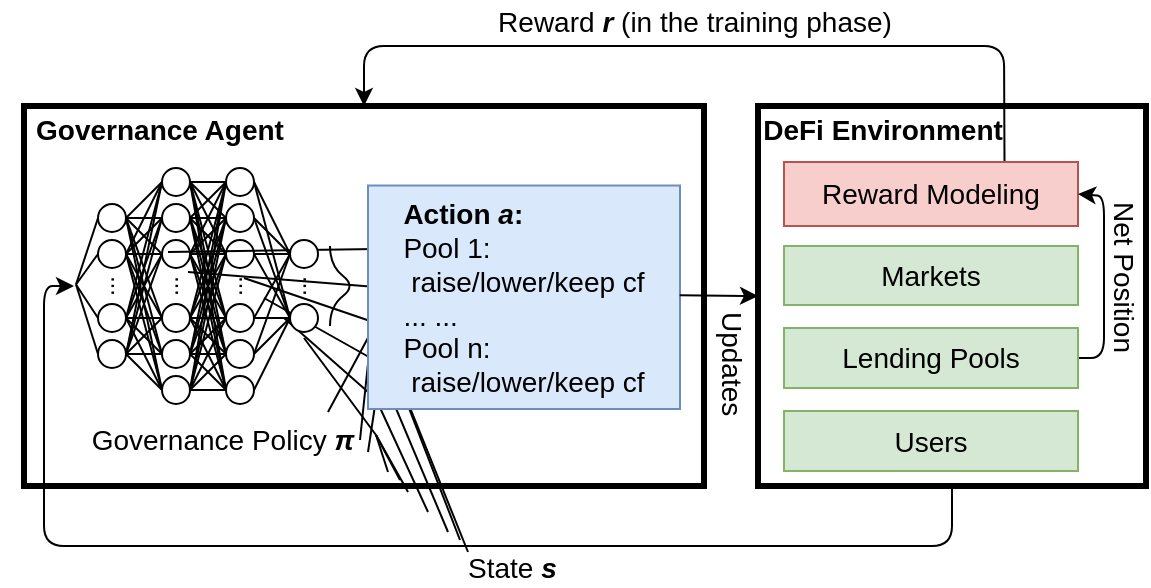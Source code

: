 <mxfile version="20.8.20" type="github" pages="3">
  <diagram id="4272RPaGkaUyrDDjrkst" name="rl-arc">
    <mxGraphModel dx="938" dy="559" grid="1" gridSize="10" guides="1" tooltips="1" connect="1" arrows="1" fold="1" page="1" pageScale="1" pageWidth="850" pageHeight="1100" math="0" shadow="0">
      <root>
        <mxCell id="0" />
        <mxCell id="1" parent="0" />
        <mxCell id="2o_N6vc0h0hXJFCRXrgt-1" value="" style="rounded=0;whiteSpace=wrap;html=1;strokeWidth=3;fillColor=none;" parent="1" vertex="1">
          <mxGeometry x="110" y="110" width="340" height="190" as="geometry" />
        </mxCell>
        <mxCell id="2o_N6vc0h0hXJFCRXrgt-3" value="&lt;b&gt;&lt;font style=&quot;font-size: 14px&quot;&gt;Governance Agent&lt;/font&gt;&lt;/b&gt;" style="text;html=1;strokeColor=none;fillColor=none;align=center;verticalAlign=middle;whiteSpace=wrap;rounded=0;" parent="1" vertex="1">
          <mxGeometry x="98" y="112" width="160" height="20" as="geometry" />
        </mxCell>
        <mxCell id="2o_N6vc0h0hXJFCRXrgt-160" value="" style="endArrow=classic;html=1;fontSize=10;exitX=0.5;exitY=1;exitDx=0;exitDy=0;" parent="1" source="2o_N6vc0h0hXJFCRXrgt-2" edge="1">
          <mxGeometry width="50" height="50" relative="1" as="geometry">
            <mxPoint x="60" y="410" as="sourcePoint" />
            <mxPoint x="135" y="200" as="targetPoint" />
            <Array as="points">
              <mxPoint x="574" y="330" />
              <mxPoint x="120" y="330" />
              <mxPoint x="120" y="200" />
            </Array>
          </mxGeometry>
        </mxCell>
        <mxCell id="2o_N6vc0h0hXJFCRXrgt-167" value="&lt;font style=&quot;font-size: 14px&quot;&gt;Reward &lt;b&gt;&lt;i&gt;r&lt;/i&gt;&lt;/b&gt; (in the training phase)&lt;/font&gt;" style="text;html=1;resizable=0;points=[];autosize=1;align=center;verticalAlign=top;spacingTop=-4;fontSize=10;" parent="1" vertex="1">
          <mxGeometry x="335" y="57" width="220" height="20" as="geometry" />
        </mxCell>
        <mxCell id="2o_N6vc0h0hXJFCRXrgt-168" value="&lt;font style=&quot;font-size: 14px&quot;&gt;State &lt;i&gt;&lt;b&gt;s&lt;/b&gt;&lt;/i&gt;&lt;/font&gt;" style="text;html=1;resizable=0;points=[];autosize=1;align=left;verticalAlign=top;spacingTop=-4;" parent="1" vertex="1">
          <mxGeometry x="330" y="330" width="70" height="20" as="geometry" />
        </mxCell>
        <mxCell id="2o_N6vc0h0hXJFCRXrgt-2" value="" style="rounded=0;whiteSpace=wrap;html=1;strokeWidth=3;fillColor=none;" parent="1" vertex="1">
          <mxGeometry x="477" y="110" width="194" height="190" as="geometry" />
        </mxCell>
        <mxCell id="2o_N6vc0h0hXJFCRXrgt-4" value="&lt;font style=&quot;font-size: 14px&quot;&gt;&lt;b&gt;DeFi Environment&lt;/b&gt;&lt;/font&gt;" style="text;html=1;align=center;" parent="1" vertex="1">
          <mxGeometry x="464" y="107" width="150" height="30" as="geometry" />
        </mxCell>
        <mxCell id="2o_N6vc0h0hXJFCRXrgt-135" value="" style="curved=1;endArrow=none;html=1;fontSize=10;endFill=0;" parent="1" edge="1">
          <mxGeometry width="50" height="50" relative="1" as="geometry">
            <mxPoint x="263" y="220" as="sourcePoint" />
            <mxPoint x="263" y="180" as="targetPoint" />
            <Array as="points">
              <mxPoint x="263" y="210" />
              <mxPoint x="276" y="200" />
              <mxPoint x="263" y="190" />
            </Array>
          </mxGeometry>
        </mxCell>
        <mxCell id="2o_N6vc0h0hXJFCRXrgt-128" value="" style="endArrow=none;html=1;fontSize=10;entryX=1;entryY=0.5;entryDx=0;entryDy=0;exitX=0;exitY=0.5;exitDx=0;exitDy=0;" parent="1" source="2o_N6vc0h0hXJFCRXrgt-12" edge="1">
          <mxGeometry width="50" height="50" relative="1" as="geometry">
            <mxPoint x="56" y="338" as="sourcePoint" />
            <mxPoint x="136.0" y="199.25" as="targetPoint" />
          </mxGeometry>
        </mxCell>
        <mxCell id="2o_N6vc0h0hXJFCRXrgt-129" value="" style="endArrow=none;html=1;fontSize=10;entryX=1;entryY=0.5;entryDx=0;entryDy=0;exitX=0;exitY=0.5;exitDx=0;exitDy=0;" parent="1" source="2o_N6vc0h0hXJFCRXrgt-13" edge="1">
          <mxGeometry width="50" height="50" relative="1" as="geometry">
            <mxPoint x="157.0" y="183" as="sourcePoint" />
            <mxPoint x="136.0" y="199.25" as="targetPoint" />
          </mxGeometry>
        </mxCell>
        <mxCell id="2o_N6vc0h0hXJFCRXrgt-17" value="..." style="text;html=1;resizable=0;points=[];autosize=1;align=left;verticalAlign=top;spacingTop=-4;rotation=-90;" parent="1" vertex="1">
          <mxGeometry x="136" y="182" width="30" height="20" as="geometry" />
        </mxCell>
        <mxCell id="2o_N6vc0h0hXJFCRXrgt-12" value="" style="ellipse;whiteSpace=wrap;html=1;aspect=fixed;" parent="1" vertex="1">
          <mxGeometry x="147" y="159" width="14" height="14" as="geometry" />
        </mxCell>
        <mxCell id="2o_N6vc0h0hXJFCRXrgt-13" value="" style="ellipse;whiteSpace=wrap;html=1;aspect=fixed;" parent="1" vertex="1">
          <mxGeometry x="147" y="177" width="14" height="14" as="geometry" />
        </mxCell>
        <mxCell id="2o_N6vc0h0hXJFCRXrgt-19" value="" style="ellipse;whiteSpace=wrap;html=1;aspect=fixed;" parent="1" vertex="1">
          <mxGeometry x="179" y="159" width="14" height="14" as="geometry" />
        </mxCell>
        <mxCell id="2o_N6vc0h0hXJFCRXrgt-20" value="" style="ellipse;whiteSpace=wrap;html=1;aspect=fixed;" parent="1" vertex="1">
          <mxGeometry x="179" y="177" width="14" height="14" as="geometry" />
        </mxCell>
        <mxCell id="2o_N6vc0h0hXJFCRXrgt-22" value="" style="ellipse;whiteSpace=wrap;html=1;aspect=fixed;" parent="1" vertex="1">
          <mxGeometry x="179" y="209" width="14" height="14" as="geometry" />
        </mxCell>
        <mxCell id="2o_N6vc0h0hXJFCRXrgt-37" value="" style="endArrow=none;html=1;entryX=1;entryY=0.5;entryDx=0;entryDy=0;exitX=0;exitY=0.5;exitDx=0;exitDy=0;fontSize=10;" parent="1" source="2o_N6vc0h0hXJFCRXrgt-19" target="2o_N6vc0h0hXJFCRXrgt-12" edge="1">
          <mxGeometry width="50" height="50" relative="1" as="geometry">
            <mxPoint x="237.0" y="343" as="sourcePoint" />
            <mxPoint x="221.0" y="334" as="targetPoint" />
          </mxGeometry>
        </mxCell>
        <mxCell id="2o_N6vc0h0hXJFCRXrgt-38" value="" style="endArrow=none;html=1;entryX=1;entryY=0.5;entryDx=0;entryDy=0;exitX=0;exitY=0.5;exitDx=0;exitDy=0;fontSize=10;" parent="1" source="2o_N6vc0h0hXJFCRXrgt-20" target="2o_N6vc0h0hXJFCRXrgt-12" edge="1">
          <mxGeometry width="50" height="50" relative="1" as="geometry">
            <mxPoint x="261" y="256.5" as="sourcePoint" />
            <mxPoint x="231.0" y="344" as="targetPoint" />
          </mxGeometry>
        </mxCell>
        <mxCell id="2o_N6vc0h0hXJFCRXrgt-39" value="" style="endArrow=none;html=1;exitX=0;exitY=0.5;exitDx=0;exitDy=0;entryX=1;entryY=0.5;entryDx=0;entryDy=0;fontSize=10;" parent="1" source="2o_N6vc0h0hXJFCRXrgt-22" target="2o_N6vc0h0hXJFCRXrgt-12" edge="1">
          <mxGeometry width="50" height="50" relative="1" as="geometry">
            <mxPoint x="187.0" y="194" as="sourcePoint" />
            <mxPoint x="241" y="206.5" as="targetPoint" />
          </mxGeometry>
        </mxCell>
        <mxCell id="2o_N6vc0h0hXJFCRXrgt-40" value="" style="endArrow=none;html=1;exitX=0;exitY=0.5;exitDx=0;exitDy=0;entryX=1;entryY=0.5;entryDx=0;entryDy=0;fontSize=10;" parent="1" source="2o_N6vc0h0hXJFCRXrgt-19" target="2o_N6vc0h0hXJFCRXrgt-13" edge="1">
          <mxGeometry width="50" height="50" relative="1" as="geometry">
            <mxPoint x="197.0" y="204" as="sourcePoint" />
            <mxPoint x="221" y="193.5" as="targetPoint" />
          </mxGeometry>
        </mxCell>
        <mxCell id="2o_N6vc0h0hXJFCRXrgt-41" value="" style="endArrow=none;html=1;entryX=1;entryY=0.5;entryDx=0;entryDy=0;exitX=0;exitY=0.5;exitDx=0;exitDy=0;fontSize=10;" parent="1" source="2o_N6vc0h0hXJFCRXrgt-20" target="2o_N6vc0h0hXJFCRXrgt-13" edge="1">
          <mxGeometry width="50" height="50" relative="1" as="geometry">
            <mxPoint x="207.0" y="214" as="sourcePoint" />
            <mxPoint x="191.0" y="203" as="targetPoint" />
          </mxGeometry>
        </mxCell>
        <mxCell id="2o_N6vc0h0hXJFCRXrgt-42" value="" style="endArrow=none;html=1;entryX=1;entryY=0.5;entryDx=0;entryDy=0;exitX=0;exitY=0.5;exitDx=0;exitDy=0;fontSize=10;" parent="1" source="2o_N6vc0h0hXJFCRXrgt-22" target="2o_N6vc0h0hXJFCRXrgt-13" edge="1">
          <mxGeometry width="50" height="50" relative="1" as="geometry">
            <mxPoint x="217.0" y="224" as="sourcePoint" />
            <mxPoint x="201.0" y="213" as="targetPoint" />
          </mxGeometry>
        </mxCell>
        <mxCell id="2o_N6vc0h0hXJFCRXrgt-47" value="" style="ellipse;whiteSpace=wrap;html=1;aspect=fixed;" parent="1" vertex="1">
          <mxGeometry x="211" y="159" width="14" height="14" as="geometry" />
        </mxCell>
        <mxCell id="2o_N6vc0h0hXJFCRXrgt-48" value="" style="ellipse;whiteSpace=wrap;html=1;aspect=fixed;" parent="1" vertex="1">
          <mxGeometry x="211" y="177" width="14" height="14" as="geometry" />
        </mxCell>
        <mxCell id="2o_N6vc0h0hXJFCRXrgt-66" value="" style="endArrow=none;html=1;entryX=1;entryY=0.5;entryDx=0;entryDy=0;exitX=0;exitY=0.5;exitDx=0;exitDy=0;" parent="1" source="2o_N6vc0h0hXJFCRXrgt-48" target="2o_N6vc0h0hXJFCRXrgt-22" edge="1">
          <mxGeometry width="50" height="50" relative="1" as="geometry">
            <mxPoint x="327.0" y="321" as="sourcePoint" />
            <mxPoint x="311.0" y="278" as="targetPoint" />
          </mxGeometry>
        </mxCell>
        <mxCell id="2o_N6vc0h0hXJFCRXrgt-67" value="" style="endArrow=none;html=1;entryX=1;entryY=0.5;entryDx=0;entryDy=0;exitX=0;exitY=0.5;exitDx=0;exitDy=0;" parent="1" source="2o_N6vc0h0hXJFCRXrgt-47" target="2o_N6vc0h0hXJFCRXrgt-22" edge="1">
          <mxGeometry width="50" height="50" relative="1" as="geometry">
            <mxPoint x="337.0" y="331" as="sourcePoint" />
            <mxPoint x="321.0" y="288" as="targetPoint" />
          </mxGeometry>
        </mxCell>
        <mxCell id="2o_N6vc0h0hXJFCRXrgt-68" value="" style="endArrow=none;html=1;entryX=1;entryY=0.5;entryDx=0;entryDy=0;exitX=0;exitY=0.5;exitDx=0;exitDy=0;" parent="1" source="2o_N6vc0h0hXJFCRXrgt-47" target="2o_N6vc0h0hXJFCRXrgt-19" edge="1">
          <mxGeometry width="50" height="50" relative="1" as="geometry">
            <mxPoint x="347.0" y="341" as="sourcePoint" />
            <mxPoint x="331.0" y="298" as="targetPoint" />
          </mxGeometry>
        </mxCell>
        <mxCell id="2o_N6vc0h0hXJFCRXrgt-69" value="" style="endArrow=none;html=1;entryX=1;entryY=0.5;entryDx=0;entryDy=0;exitX=0;exitY=0.5;exitDx=0;exitDy=0;" parent="1" source="2o_N6vc0h0hXJFCRXrgt-48" target="2o_N6vc0h0hXJFCRXrgt-19" edge="1">
          <mxGeometry width="50" height="50" relative="1" as="geometry">
            <mxPoint x="357.0" y="351" as="sourcePoint" />
            <mxPoint x="341.0" y="308" as="targetPoint" />
          </mxGeometry>
        </mxCell>
        <mxCell id="2o_N6vc0h0hXJFCRXrgt-72" value="" style="endArrow=none;html=1;entryX=1;entryY=0.5;entryDx=0;entryDy=0;exitX=0;exitY=0.5;exitDx=0;exitDy=0;" parent="1" source="2o_N6vc0h0hXJFCRXrgt-47" target="2o_N6vc0h0hXJFCRXrgt-20" edge="1">
          <mxGeometry width="50" height="50" relative="1" as="geometry">
            <mxPoint x="237.0" y="214" as="sourcePoint" />
            <mxPoint x="221.0" y="196.0" as="targetPoint" />
          </mxGeometry>
        </mxCell>
        <mxCell id="2o_N6vc0h0hXJFCRXrgt-73" value="" style="endArrow=none;html=1;entryX=1;entryY=0.5;entryDx=0;entryDy=0;exitX=0;exitY=0.5;exitDx=0;exitDy=0;" parent="1" source="2o_N6vc0h0hXJFCRXrgt-48" target="2o_N6vc0h0hXJFCRXrgt-20" edge="1">
          <mxGeometry width="50" height="50" relative="1" as="geometry">
            <mxPoint x="247.0" y="224" as="sourcePoint" />
            <mxPoint x="231.0" y="206.0" as="targetPoint" />
          </mxGeometry>
        </mxCell>
        <mxCell id="2o_N6vc0h0hXJFCRXrgt-103" value="" style="endArrow=none;html=1;entryX=1;entryY=0.5;entryDx=0;entryDy=0;exitX=0;exitY=0.5;exitDx=0;exitDy=0;fontSize=10;" parent="1" edge="1">
          <mxGeometry width="50" height="50" relative="1" as="geometry">
            <mxPoint x="286.0" y="181.5" as="sourcePoint" />
            <mxPoint x="182" y="183" as="targetPoint" />
          </mxGeometry>
        </mxCell>
        <mxCell id="2o_N6vc0h0hXJFCRXrgt-104" value="" style="endArrow=none;html=1;entryX=1;entryY=0.5;entryDx=0;entryDy=0;exitX=0;exitY=0.5;exitDx=0;exitDy=0;fontSize=10;" parent="1" edge="1">
          <mxGeometry width="50" height="50" relative="1" as="geometry">
            <mxPoint x="286.0" y="200.5" as="sourcePoint" />
            <mxPoint x="192" y="193" as="targetPoint" />
          </mxGeometry>
        </mxCell>
        <mxCell id="2o_N6vc0h0hXJFCRXrgt-105" value="" style="endArrow=none;html=1;entryX=0;entryY=0.5;entryDx=0;entryDy=0;exitX=1;exitY=0.5;exitDx=0;exitDy=0;fontSize=10;" parent="1" edge="1">
          <mxGeometry width="50" height="50" relative="1" as="geometry">
            <mxPoint x="220" y="196" as="sourcePoint" />
            <mxPoint x="286.0" y="218.5" as="targetPoint" />
          </mxGeometry>
        </mxCell>
        <mxCell id="2o_N6vc0h0hXJFCRXrgt-106" value="" style="endArrow=none;html=1;entryX=0;entryY=0.5;entryDx=0;entryDy=0;exitX=1;exitY=0.5;exitDx=0;exitDy=0;fontSize=10;" parent="1" edge="1">
          <mxGeometry width="50" height="50" relative="1" as="geometry">
            <mxPoint x="230" y="206" as="sourcePoint" />
            <mxPoint x="286.0" y="237.5" as="targetPoint" />
          </mxGeometry>
        </mxCell>
        <mxCell id="2o_N6vc0h0hXJFCRXrgt-107" value="" style="endArrow=none;html=1;entryX=0;entryY=0.5;entryDx=0;entryDy=0;exitX=1;exitY=0.5;exitDx=0;exitDy=0;fontSize=10;" parent="1" edge="1">
          <mxGeometry width="50" height="50" relative="1" as="geometry">
            <mxPoint x="240" y="216" as="sourcePoint" />
            <mxPoint x="286.0" y="256.5" as="targetPoint" />
          </mxGeometry>
        </mxCell>
        <mxCell id="2o_N6vc0h0hXJFCRXrgt-108" value="" style="endArrow=none;html=1;entryX=0;entryY=0.5;entryDx=0;entryDy=0;exitX=1;exitY=0.5;exitDx=0;exitDy=0;fontSize=10;" parent="1" edge="1">
          <mxGeometry width="50" height="50" relative="1" as="geometry">
            <mxPoint x="250" y="226" as="sourcePoint" />
            <mxPoint x="286.0" y="274.5" as="targetPoint" />
          </mxGeometry>
        </mxCell>
        <mxCell id="2o_N6vc0h0hXJFCRXrgt-109" value="" style="endArrow=none;html=1;fontSize=10;entryX=1;entryY=0.5;entryDx=0;entryDy=0;exitX=0;exitY=0.5;exitDx=0;exitDy=0;" parent="1" edge="1">
          <mxGeometry width="50" height="50" relative="1" as="geometry">
            <mxPoint x="286.0" y="181.5" as="sourcePoint" />
            <mxPoint x="342" y="176.5" as="targetPoint" />
          </mxGeometry>
        </mxCell>
        <mxCell id="2o_N6vc0h0hXJFCRXrgt-111" value="" style="endArrow=none;html=1;entryX=1;entryY=0.5;entryDx=0;entryDy=0;exitX=0;exitY=0.5;exitDx=0;exitDy=0;fontSize=10;" parent="1" edge="1">
          <mxGeometry width="50" height="50" relative="1" as="geometry">
            <mxPoint x="286.0" y="218.5" as="sourcePoint" />
            <mxPoint x="262" y="263" as="targetPoint" />
          </mxGeometry>
        </mxCell>
        <mxCell id="2o_N6vc0h0hXJFCRXrgt-113" value="" style="endArrow=none;html=1;entryX=1;entryY=0.5;entryDx=0;entryDy=0;fontSize=10;exitX=0;exitY=0.5;exitDx=0;exitDy=0;" parent="1" edge="1">
          <mxGeometry width="50" height="50" relative="1" as="geometry">
            <mxPoint x="286.0" y="256.5" as="sourcePoint" />
            <mxPoint x="282" y="283" as="targetPoint" />
          </mxGeometry>
        </mxCell>
        <mxCell id="2o_N6vc0h0hXJFCRXrgt-114" value="" style="endArrow=none;html=1;entryX=1;entryY=0.5;entryDx=0;entryDy=0;exitX=0;exitY=0.5;exitDx=0;exitDy=0;fontSize=10;" parent="1" edge="1">
          <mxGeometry width="50" height="50" relative="1" as="geometry">
            <mxPoint x="286.0" y="274.5" as="sourcePoint" />
            <mxPoint x="292" y="293" as="targetPoint" />
          </mxGeometry>
        </mxCell>
        <mxCell id="2o_N6vc0h0hXJFCRXrgt-115" value="" style="endArrow=none;html=1;entryX=1;entryY=0.5;entryDx=0;entryDy=0;fontSize=10;exitX=0;exitY=0.5;exitDx=0;exitDy=0;" parent="1" edge="1">
          <mxGeometry width="50" height="50" relative="1" as="geometry">
            <mxPoint x="286.0" y="274.5" as="sourcePoint" />
            <mxPoint x="302" y="303" as="targetPoint" />
          </mxGeometry>
        </mxCell>
        <mxCell id="2o_N6vc0h0hXJFCRXrgt-116" value="" style="endArrow=none;html=1;entryX=1;entryY=0.5;entryDx=0;entryDy=0;exitX=0;exitY=0.5;exitDx=0;exitDy=0;fontSize=10;" parent="1" edge="1">
          <mxGeometry width="50" height="50" relative="1" as="geometry">
            <mxPoint x="286.0" y="256.5" as="sourcePoint" />
            <mxPoint x="312" y="313" as="targetPoint" />
          </mxGeometry>
        </mxCell>
        <mxCell id="2o_N6vc0h0hXJFCRXrgt-117" value="" style="endArrow=none;html=1;entryX=1;entryY=0.5;entryDx=0;entryDy=0;exitX=0;exitY=0.5;exitDx=0;exitDy=0;fontSize=10;" parent="1" edge="1">
          <mxGeometry width="50" height="50" relative="1" as="geometry">
            <mxPoint x="286.0" y="237.5" as="sourcePoint" />
            <mxPoint x="322" y="323" as="targetPoint" />
          </mxGeometry>
        </mxCell>
        <mxCell id="2o_N6vc0h0hXJFCRXrgt-118" value="" style="endArrow=none;html=1;entryX=1;entryY=0.5;entryDx=0;entryDy=0;exitX=0;exitY=0.5;exitDx=0;exitDy=0;fontSize=10;" parent="1" edge="1">
          <mxGeometry width="50" height="50" relative="1" as="geometry">
            <mxPoint x="286.0" y="218.5" as="sourcePoint" />
            <mxPoint x="332" y="333" as="targetPoint" />
          </mxGeometry>
        </mxCell>
        <mxCell id="2o_N6vc0h0hXJFCRXrgt-119" value="" style="endArrow=none;html=1;entryX=1;entryY=0.5;entryDx=0;entryDy=0;fontSize=10;exitX=0;exitY=0.5;exitDx=0;exitDy=0;" parent="1" edge="1">
          <mxGeometry width="50" height="50" relative="1" as="geometry">
            <mxPoint x="286.0" y="200.5" as="sourcePoint" />
            <mxPoint x="278" y="277" as="targetPoint" />
          </mxGeometry>
        </mxCell>
        <mxCell id="2o_N6vc0h0hXJFCRXrgt-121" value="" style="endArrow=none;html=1;entryX=1;entryY=0.5;entryDx=0;entryDy=0;fontSize=10;exitX=0;exitY=0.5;exitDx=0;exitDy=0;" parent="1" edge="1">
          <mxGeometry width="50" height="50" relative="1" as="geometry">
            <mxPoint x="286.0" y="274.5" as="sourcePoint" />
            <mxPoint x="298" y="297" as="targetPoint" />
          </mxGeometry>
        </mxCell>
        <mxCell id="2o_N6vc0h0hXJFCRXrgt-124" value="" style="endArrow=none;html=1;entryX=1;entryY=0.5;entryDx=0;entryDy=0;fontSize=10;exitX=0;exitY=0.5;exitDx=0;exitDy=0;" parent="1" edge="1">
          <mxGeometry width="50" height="50" relative="1" as="geometry">
            <mxPoint x="286.0" y="218.5" as="sourcePoint" />
            <mxPoint x="328" y="327" as="targetPoint" />
          </mxGeometry>
        </mxCell>
        <mxCell id="2o_N6vc0h0hXJFCRXrgt-158" value="&lt;font style=&quot;font-size: 14px&quot;&gt;Governance Policy &lt;b&gt;&lt;i&gt;π&lt;/i&gt;&lt;/b&gt;&lt;br&gt;&lt;/font&gt;" style="text;html=1;resizable=0;points=[];autosize=1;align=center;verticalAlign=top;spacingTop=-4;" parent="1" vertex="1">
          <mxGeometry x="134" y="266" width="150" height="20" as="geometry" />
        </mxCell>
        <mxCell id="ho-afcCtaLFZiFDd-naJ-169" value="" style="ellipse;whiteSpace=wrap;html=1;aspect=fixed;" parent="1" vertex="1">
          <mxGeometry x="179" y="141" width="14" height="14" as="geometry" />
        </mxCell>
        <mxCell id="ho-afcCtaLFZiFDd-naJ-170" value="" style="ellipse;whiteSpace=wrap;html=1;aspect=fixed;" parent="1" vertex="1">
          <mxGeometry x="179" y="227" width="14" height="14" as="geometry" />
        </mxCell>
        <mxCell id="ho-afcCtaLFZiFDd-naJ-171" value="" style="ellipse;whiteSpace=wrap;html=1;aspect=fixed;" parent="1" vertex="1">
          <mxGeometry x="179" y="245" width="14" height="14" as="geometry" />
        </mxCell>
        <mxCell id="ho-afcCtaLFZiFDd-naJ-172" value="" style="ellipse;whiteSpace=wrap;html=1;aspect=fixed;" parent="1" vertex="1">
          <mxGeometry x="211" y="141" width="14" height="14" as="geometry" />
        </mxCell>
        <mxCell id="ho-afcCtaLFZiFDd-naJ-173" value="" style="ellipse;whiteSpace=wrap;html=1;aspect=fixed;" parent="1" vertex="1">
          <mxGeometry x="211" y="209" width="14" height="14" as="geometry" />
        </mxCell>
        <mxCell id="ho-afcCtaLFZiFDd-naJ-174" value="" style="ellipse;whiteSpace=wrap;html=1;aspect=fixed;" parent="1" vertex="1">
          <mxGeometry x="211" y="227" width="14" height="14" as="geometry" />
        </mxCell>
        <mxCell id="ho-afcCtaLFZiFDd-naJ-175" value="" style="ellipse;whiteSpace=wrap;html=1;aspect=fixed;" parent="1" vertex="1">
          <mxGeometry x="211" y="245" width="14" height="14" as="geometry" />
        </mxCell>
        <mxCell id="ho-afcCtaLFZiFDd-naJ-176" value="" style="ellipse;whiteSpace=wrap;html=1;aspect=fixed;" parent="1" vertex="1">
          <mxGeometry x="147" y="209" width="14" height="14" as="geometry" />
        </mxCell>
        <mxCell id="ho-afcCtaLFZiFDd-naJ-177" value="" style="ellipse;whiteSpace=wrap;html=1;aspect=fixed;" parent="1" vertex="1">
          <mxGeometry x="147" y="227" width="14" height="14" as="geometry" />
        </mxCell>
        <mxCell id="ho-afcCtaLFZiFDd-naJ-180" value="" style="endArrow=none;html=1;exitX=0;exitY=0.5;exitDx=0;exitDy=0;entryX=1;entryY=0.5;entryDx=0;entryDy=0;" parent="1" source="ho-afcCtaLFZiFDd-naJ-178" target="2o_N6vc0h0hXJFCRXrgt-48" edge="1">
          <mxGeometry width="50" height="50" relative="1" as="geometry">
            <mxPoint x="239" y="173" as="sourcePoint" />
            <mxPoint x="225" y="167" as="targetPoint" />
          </mxGeometry>
        </mxCell>
        <mxCell id="ho-afcCtaLFZiFDd-naJ-178" value="" style="ellipse;whiteSpace=wrap;html=1;aspect=fixed;" parent="1" vertex="1">
          <mxGeometry x="243" y="177" width="14" height="14" as="geometry" />
        </mxCell>
        <mxCell id="ho-afcCtaLFZiFDd-naJ-181" value="" style="ellipse;whiteSpace=wrap;html=1;aspect=fixed;" parent="1" vertex="1">
          <mxGeometry x="243" y="209" width="14" height="14" as="geometry" />
        </mxCell>
        <mxCell id="ho-afcCtaLFZiFDd-naJ-184" value="" style="endArrow=none;html=1;entryX=1;entryY=0.5;entryDx=0;entryDy=0;exitX=0;exitY=0.5;exitDx=0;exitDy=0;" parent="1" source="ho-afcCtaLFZiFDd-naJ-178" target="2o_N6vc0h0hXJFCRXrgt-47" edge="1">
          <mxGeometry width="50" height="50" relative="1" as="geometry">
            <mxPoint x="259" y="170" as="sourcePoint" />
            <mxPoint x="235.0" y="194.0" as="targetPoint" />
          </mxGeometry>
        </mxCell>
        <mxCell id="ho-afcCtaLFZiFDd-naJ-185" value="" style="endArrow=none;html=1;entryX=1;entryY=0.5;entryDx=0;entryDy=0;exitX=0;exitY=0.5;exitDx=0;exitDy=0;" parent="1" source="ho-afcCtaLFZiFDd-naJ-178" target="ho-afcCtaLFZiFDd-naJ-172" edge="1">
          <mxGeometry width="50" height="50" relative="1" as="geometry">
            <mxPoint x="253.0" y="194" as="sourcePoint" />
            <mxPoint x="235.0" y="176.0" as="targetPoint" />
          </mxGeometry>
        </mxCell>
        <mxCell id="ho-afcCtaLFZiFDd-naJ-186" value="" style="endArrow=none;html=1;entryX=0;entryY=0.5;entryDx=0;entryDy=0;exitX=1;exitY=0.5;exitDx=0;exitDy=0;" parent="1" source="ho-afcCtaLFZiFDd-naJ-173" target="ho-afcCtaLFZiFDd-naJ-178" edge="1">
          <mxGeometry width="50" height="50" relative="1" as="geometry">
            <mxPoint x="253.0" y="194" as="sourcePoint" />
            <mxPoint x="235.0" y="158" as="targetPoint" />
          </mxGeometry>
        </mxCell>
        <mxCell id="ho-afcCtaLFZiFDd-naJ-187" value="" style="endArrow=none;html=1;entryX=0;entryY=0.5;entryDx=0;entryDy=0;exitX=1;exitY=0.5;exitDx=0;exitDy=0;" parent="1" source="ho-afcCtaLFZiFDd-naJ-174" target="ho-afcCtaLFZiFDd-naJ-178" edge="1">
          <mxGeometry width="50" height="50" relative="1" as="geometry">
            <mxPoint x="235.0" y="227.0" as="sourcePoint" />
            <mxPoint x="253.0" y="194" as="targetPoint" />
          </mxGeometry>
        </mxCell>
        <mxCell id="ho-afcCtaLFZiFDd-naJ-188" value="" style="endArrow=none;html=1;entryX=1;entryY=0.5;entryDx=0;entryDy=0;exitX=0;exitY=0.5;exitDx=0;exitDy=0;" parent="1" source="ho-afcCtaLFZiFDd-naJ-181" target="ho-afcCtaLFZiFDd-naJ-172" edge="1">
          <mxGeometry width="50" height="50" relative="1" as="geometry">
            <mxPoint x="235.0" y="245" as="sourcePoint" />
            <mxPoint x="253.0" y="194" as="targetPoint" />
          </mxGeometry>
        </mxCell>
        <mxCell id="ho-afcCtaLFZiFDd-naJ-189" value="" style="endArrow=none;html=1;entryX=1;entryY=0.5;entryDx=0;entryDy=0;exitX=0;exitY=0.5;exitDx=0;exitDy=0;" parent="1" source="ho-afcCtaLFZiFDd-naJ-181" target="2o_N6vc0h0hXJFCRXrgt-47" edge="1">
          <mxGeometry width="50" height="50" relative="1" as="geometry">
            <mxPoint x="253.0" y="226" as="sourcePoint" />
            <mxPoint x="235.0" y="158" as="targetPoint" />
          </mxGeometry>
        </mxCell>
        <mxCell id="ho-afcCtaLFZiFDd-naJ-190" value="" style="endArrow=none;html=1;entryX=1;entryY=0.5;entryDx=0;entryDy=0;exitX=0;exitY=0.5;exitDx=0;exitDy=0;" parent="1" source="ho-afcCtaLFZiFDd-naJ-181" target="2o_N6vc0h0hXJFCRXrgt-48" edge="1">
          <mxGeometry width="50" height="50" relative="1" as="geometry">
            <mxPoint x="253.0" y="226" as="sourcePoint" />
            <mxPoint x="235.0" y="176" as="targetPoint" />
          </mxGeometry>
        </mxCell>
        <mxCell id="ho-afcCtaLFZiFDd-naJ-191" value="" style="endArrow=none;html=1;entryX=1;entryY=0.5;entryDx=0;entryDy=0;exitX=0;exitY=0.5;exitDx=0;exitDy=0;" parent="1" source="ho-afcCtaLFZiFDd-naJ-181" target="ho-afcCtaLFZiFDd-naJ-173" edge="1">
          <mxGeometry width="50" height="50" relative="1" as="geometry">
            <mxPoint x="263.0" y="236" as="sourcePoint" />
            <mxPoint x="245.0" y="186" as="targetPoint" />
          </mxGeometry>
        </mxCell>
        <mxCell id="ho-afcCtaLFZiFDd-naJ-192" value="" style="endArrow=none;html=1;entryX=1;entryY=0.5;entryDx=0;entryDy=0;exitX=0;exitY=0.5;exitDx=0;exitDy=0;" parent="1" source="ho-afcCtaLFZiFDd-naJ-181" target="ho-afcCtaLFZiFDd-naJ-174" edge="1">
          <mxGeometry width="50" height="50" relative="1" as="geometry">
            <mxPoint x="253.0" y="226" as="sourcePoint" />
            <mxPoint x="235.0" y="227.0" as="targetPoint" />
          </mxGeometry>
        </mxCell>
        <mxCell id="ho-afcCtaLFZiFDd-naJ-193" value="" style="endArrow=none;html=1;entryX=1;entryY=0.5;entryDx=0;entryDy=0;exitX=0;exitY=0.5;exitDx=0;exitDy=0;" parent="1" source="ho-afcCtaLFZiFDd-naJ-181" target="ho-afcCtaLFZiFDd-naJ-175" edge="1">
          <mxGeometry width="50" height="50" relative="1" as="geometry">
            <mxPoint x="253.0" y="226" as="sourcePoint" />
            <mxPoint x="235.0" y="245" as="targetPoint" />
          </mxGeometry>
        </mxCell>
        <mxCell id="ho-afcCtaLFZiFDd-naJ-194" value="" style="endArrow=none;html=1;entryX=1;entryY=0.5;entryDx=0;entryDy=0;exitX=0;exitY=0.5;exitDx=0;exitDy=0;" parent="1" source="ho-afcCtaLFZiFDd-naJ-172" target="ho-afcCtaLFZiFDd-naJ-169" edge="1">
          <mxGeometry width="50" height="50" relative="1" as="geometry">
            <mxPoint x="221.0" y="194" as="sourcePoint" />
            <mxPoint x="203.0" y="176.0" as="targetPoint" />
          </mxGeometry>
        </mxCell>
        <mxCell id="ho-afcCtaLFZiFDd-naJ-195" value="" style="endArrow=none;html=1;entryX=1;entryY=0.5;entryDx=0;entryDy=0;exitX=0;exitY=0.5;exitDx=0;exitDy=0;" parent="1" source="2o_N6vc0h0hXJFCRXrgt-47" target="ho-afcCtaLFZiFDd-naJ-169" edge="1">
          <mxGeometry width="50" height="50" relative="1" as="geometry">
            <mxPoint x="221.0" y="158" as="sourcePoint" />
            <mxPoint x="203.0" y="158" as="targetPoint" />
          </mxGeometry>
        </mxCell>
        <mxCell id="ho-afcCtaLFZiFDd-naJ-196" value="" style="endArrow=none;html=1;entryX=1;entryY=0.5;entryDx=0;entryDy=0;exitX=0;exitY=0.5;exitDx=0;exitDy=0;" parent="1" source="ho-afcCtaLFZiFDd-naJ-173" target="2o_N6vc0h0hXJFCRXrgt-19" edge="1">
          <mxGeometry width="50" height="50" relative="1" as="geometry">
            <mxPoint x="221.0" y="176.0" as="sourcePoint" />
            <mxPoint x="203.0" y="158" as="targetPoint" />
          </mxGeometry>
        </mxCell>
        <mxCell id="ho-afcCtaLFZiFDd-naJ-197" value="" style="endArrow=none;html=1;entryX=1;entryY=0.5;entryDx=0;entryDy=0;exitX=0;exitY=0.5;exitDx=0;exitDy=0;" parent="1" source="2o_N6vc0h0hXJFCRXrgt-48" target="ho-afcCtaLFZiFDd-naJ-169" edge="1">
          <mxGeometry width="50" height="50" relative="1" as="geometry">
            <mxPoint x="279" y="170" as="sourcePoint" />
            <mxPoint x="203.0" y="176.0" as="targetPoint" />
          </mxGeometry>
        </mxCell>
        <mxCell id="ho-afcCtaLFZiFDd-naJ-198" value="" style="endArrow=none;html=1;entryX=1;entryY=0.5;entryDx=0;entryDy=0;exitX=0;exitY=0.5;exitDx=0;exitDy=0;" parent="1" source="ho-afcCtaLFZiFDd-naJ-173" target="ho-afcCtaLFZiFDd-naJ-169" edge="1">
          <mxGeometry width="50" height="50" relative="1" as="geometry">
            <mxPoint x="221.0" y="194" as="sourcePoint" />
            <mxPoint x="203.0" y="158" as="targetPoint" />
          </mxGeometry>
        </mxCell>
        <mxCell id="ho-afcCtaLFZiFDd-naJ-199" value="" style="endArrow=none;html=1;entryX=1;entryY=0.5;entryDx=0;entryDy=0;exitX=0;exitY=0.5;exitDx=0;exitDy=0;" parent="1" source="ho-afcCtaLFZiFDd-naJ-174" target="ho-afcCtaLFZiFDd-naJ-169" edge="1">
          <mxGeometry width="50" height="50" relative="1" as="geometry">
            <mxPoint x="221.0" y="227" as="sourcePoint" />
            <mxPoint x="203.0" y="158" as="targetPoint" />
          </mxGeometry>
        </mxCell>
        <mxCell id="ho-afcCtaLFZiFDd-naJ-200" value="" style="endArrow=none;html=1;entryX=1;entryY=0.5;entryDx=0;entryDy=0;exitX=0;exitY=0.5;exitDx=0;exitDy=0;" parent="1" source="ho-afcCtaLFZiFDd-naJ-175" target="ho-afcCtaLFZiFDd-naJ-169" edge="1">
          <mxGeometry width="50" height="50" relative="1" as="geometry">
            <mxPoint x="221.0" y="245" as="sourcePoint" />
            <mxPoint x="203.0" y="158" as="targetPoint" />
          </mxGeometry>
        </mxCell>
        <mxCell id="ho-afcCtaLFZiFDd-naJ-201" value="" style="endArrow=none;html=1;entryX=1;entryY=0.5;entryDx=0;entryDy=0;exitX=0;exitY=0.5;exitDx=0;exitDy=0;" parent="1" source="ho-afcCtaLFZiFDd-naJ-172" target="2o_N6vc0h0hXJFCRXrgt-19" edge="1">
          <mxGeometry width="50" height="50" relative="1" as="geometry">
            <mxPoint x="221.0" y="176.0" as="sourcePoint" />
            <mxPoint x="203.0" y="176.0" as="targetPoint" />
          </mxGeometry>
        </mxCell>
        <mxCell id="ho-afcCtaLFZiFDd-naJ-202" value="" style="endArrow=none;html=1;entryX=1;entryY=0.5;entryDx=0;entryDy=0;exitX=0;exitY=0.5;exitDx=0;exitDy=0;" parent="1" source="ho-afcCtaLFZiFDd-naJ-174" target="2o_N6vc0h0hXJFCRXrgt-19" edge="1">
          <mxGeometry width="50" height="50" relative="1" as="geometry">
            <mxPoint x="219" y="200" as="sourcePoint" />
            <mxPoint x="203.0" y="176" as="targetPoint" />
          </mxGeometry>
        </mxCell>
        <mxCell id="ho-afcCtaLFZiFDd-naJ-203" value="" style="endArrow=none;html=1;entryX=1;entryY=0.5;entryDx=0;entryDy=0;exitX=0;exitY=0.5;exitDx=0;exitDy=0;" parent="1" source="ho-afcCtaLFZiFDd-naJ-175" target="2o_N6vc0h0hXJFCRXrgt-19" edge="1">
          <mxGeometry width="50" height="50" relative="1" as="geometry">
            <mxPoint x="221.0" y="158" as="sourcePoint" />
            <mxPoint x="203.0" y="158" as="targetPoint" />
          </mxGeometry>
        </mxCell>
        <mxCell id="ho-afcCtaLFZiFDd-naJ-204" value="" style="endArrow=none;html=1;entryX=1;entryY=0.5;entryDx=0;entryDy=0;exitX=0;exitY=0.5;exitDx=0;exitDy=0;" parent="1" source="ho-afcCtaLFZiFDd-naJ-172" target="2o_N6vc0h0hXJFCRXrgt-20" edge="1">
          <mxGeometry width="50" height="50" relative="1" as="geometry">
            <mxPoint x="221.0" y="158" as="sourcePoint" />
            <mxPoint x="203.0" y="158" as="targetPoint" />
          </mxGeometry>
        </mxCell>
        <mxCell id="ho-afcCtaLFZiFDd-naJ-205" value="" style="endArrow=none;html=1;entryX=1;entryY=0.5;entryDx=0;entryDy=0;exitX=0;exitY=0.5;exitDx=0;exitDy=0;" parent="1" source="ho-afcCtaLFZiFDd-naJ-173" target="2o_N6vc0h0hXJFCRXrgt-20" edge="1">
          <mxGeometry width="50" height="50" relative="1" as="geometry">
            <mxPoint x="221.0" y="158" as="sourcePoint" />
            <mxPoint x="203.0" y="194" as="targetPoint" />
          </mxGeometry>
        </mxCell>
        <mxCell id="ho-afcCtaLFZiFDd-naJ-206" value="" style="endArrow=none;html=1;entryX=1;entryY=0.5;entryDx=0;entryDy=0;exitX=0;exitY=0.5;exitDx=0;exitDy=0;" parent="1" source="ho-afcCtaLFZiFDd-naJ-174" target="2o_N6vc0h0hXJFCRXrgt-20" edge="1">
          <mxGeometry width="50" height="50" relative="1" as="geometry">
            <mxPoint x="221.0" y="227.0" as="sourcePoint" />
            <mxPoint x="203.0" y="194" as="targetPoint" />
          </mxGeometry>
        </mxCell>
        <mxCell id="ho-afcCtaLFZiFDd-naJ-207" value="" style="endArrow=none;html=1;entryX=1;entryY=0.5;entryDx=0;entryDy=0;exitX=0;exitY=0.5;exitDx=0;exitDy=0;" parent="1" source="ho-afcCtaLFZiFDd-naJ-175" target="2o_N6vc0h0hXJFCRXrgt-20" edge="1">
          <mxGeometry width="50" height="50" relative="1" as="geometry">
            <mxPoint x="221.0" y="245.0" as="sourcePoint" />
            <mxPoint x="203.0" y="194" as="targetPoint" />
          </mxGeometry>
        </mxCell>
        <mxCell id="ho-afcCtaLFZiFDd-naJ-208" value="" style="endArrow=none;html=1;entryX=1;entryY=0.5;entryDx=0;entryDy=0;exitX=0;exitY=0.5;exitDx=0;exitDy=0;" parent="1" source="ho-afcCtaLFZiFDd-naJ-172" target="2o_N6vc0h0hXJFCRXrgt-22" edge="1">
          <mxGeometry width="50" height="50" relative="1" as="geometry">
            <mxPoint x="221.0" y="176" as="sourcePoint" />
            <mxPoint x="203.0" y="226" as="targetPoint" />
          </mxGeometry>
        </mxCell>
        <mxCell id="ho-afcCtaLFZiFDd-naJ-209" value="" style="endArrow=none;html=1;entryX=1;entryY=0.5;entryDx=0;entryDy=0;exitX=0;exitY=0.5;exitDx=0;exitDy=0;" parent="1" source="ho-afcCtaLFZiFDd-naJ-173" target="2o_N6vc0h0hXJFCRXrgt-22" edge="1">
          <mxGeometry width="50" height="50" relative="1" as="geometry">
            <mxPoint x="231.0" y="186" as="sourcePoint" />
            <mxPoint x="213.0" y="236" as="targetPoint" />
          </mxGeometry>
        </mxCell>
        <mxCell id="ho-afcCtaLFZiFDd-naJ-210" value="" style="endArrow=none;html=1;entryX=1;entryY=0.5;entryDx=0;entryDy=0;exitX=0;exitY=0.5;exitDx=0;exitDy=0;" parent="1" source="ho-afcCtaLFZiFDd-naJ-174" target="2o_N6vc0h0hXJFCRXrgt-22" edge="1">
          <mxGeometry width="50" height="50" relative="1" as="geometry">
            <mxPoint x="221.0" y="226.0" as="sourcePoint" />
            <mxPoint x="203.0" y="226.0" as="targetPoint" />
          </mxGeometry>
        </mxCell>
        <mxCell id="ho-afcCtaLFZiFDd-naJ-211" value="" style="endArrow=none;html=1;entryX=1;entryY=0.5;entryDx=0;entryDy=0;exitX=0;exitY=0.5;exitDx=0;exitDy=0;" parent="1" source="ho-afcCtaLFZiFDd-naJ-175" target="2o_N6vc0h0hXJFCRXrgt-22" edge="1">
          <mxGeometry width="50" height="50" relative="1" as="geometry">
            <mxPoint x="221.0" y="245.0" as="sourcePoint" />
            <mxPoint x="203.0" y="226.0" as="targetPoint" />
          </mxGeometry>
        </mxCell>
        <mxCell id="ho-afcCtaLFZiFDd-naJ-212" value="" style="endArrow=none;html=1;entryX=1;entryY=0.5;entryDx=0;entryDy=0;exitX=0;exitY=0.5;exitDx=0;exitDy=0;" parent="1" source="ho-afcCtaLFZiFDd-naJ-175" target="ho-afcCtaLFZiFDd-naJ-170" edge="1">
          <mxGeometry width="50" height="50" relative="1" as="geometry">
            <mxPoint x="221.0" y="263" as="sourcePoint" />
            <mxPoint x="203.0" y="226.0" as="targetPoint" />
          </mxGeometry>
        </mxCell>
        <mxCell id="ho-afcCtaLFZiFDd-naJ-213" value="" style="endArrow=none;html=1;entryX=1;entryY=0.5;entryDx=0;entryDy=0;exitX=0;exitY=0.5;exitDx=0;exitDy=0;" parent="1" source="ho-afcCtaLFZiFDd-naJ-174" target="ho-afcCtaLFZiFDd-naJ-170" edge="1">
          <mxGeometry width="50" height="50" relative="1" as="geometry">
            <mxPoint x="221.0" y="263" as="sourcePoint" />
            <mxPoint x="203.0" y="244.0" as="targetPoint" />
          </mxGeometry>
        </mxCell>
        <mxCell id="ho-afcCtaLFZiFDd-naJ-214" value="" style="endArrow=none;html=1;entryX=1;entryY=0.5;entryDx=0;entryDy=0;exitX=0;exitY=0.5;exitDx=0;exitDy=0;" parent="1" source="ho-afcCtaLFZiFDd-naJ-173" target="ho-afcCtaLFZiFDd-naJ-170" edge="1">
          <mxGeometry width="50" height="50" relative="1" as="geometry">
            <mxPoint x="221.0" y="245.0" as="sourcePoint" />
            <mxPoint x="203.0" y="244.0" as="targetPoint" />
          </mxGeometry>
        </mxCell>
        <mxCell id="ho-afcCtaLFZiFDd-naJ-215" value="" style="endArrow=none;html=1;entryX=1;entryY=0.5;entryDx=0;entryDy=0;exitX=0;exitY=0.5;exitDx=0;exitDy=0;" parent="1" source="2o_N6vc0h0hXJFCRXrgt-48" target="ho-afcCtaLFZiFDd-naJ-170" edge="1">
          <mxGeometry width="50" height="50" relative="1" as="geometry">
            <mxPoint x="221.0" y="244.0" as="sourcePoint" />
            <mxPoint x="203.0" y="244.0" as="targetPoint" />
          </mxGeometry>
        </mxCell>
        <mxCell id="ho-afcCtaLFZiFDd-naJ-216" value="" style="endArrow=none;html=1;entryX=1;entryY=0.5;entryDx=0;entryDy=0;exitX=0;exitY=0.5;exitDx=0;exitDy=0;" parent="1" source="2o_N6vc0h0hXJFCRXrgt-47" target="ho-afcCtaLFZiFDd-naJ-170" edge="1">
          <mxGeometry width="50" height="50" relative="1" as="geometry">
            <mxPoint x="221.0" y="263" as="sourcePoint" />
            <mxPoint x="203.0" y="244.0" as="targetPoint" />
          </mxGeometry>
        </mxCell>
        <mxCell id="ho-afcCtaLFZiFDd-naJ-217" value="" style="endArrow=none;html=1;entryX=1;entryY=0.5;entryDx=0;entryDy=0;exitX=0;exitY=0.5;exitDx=0;exitDy=0;" parent="1" source="ho-afcCtaLFZiFDd-naJ-172" target="ho-afcCtaLFZiFDd-naJ-170" edge="1">
          <mxGeometry width="50" height="50" relative="1" as="geometry">
            <mxPoint x="221.0" y="176.0" as="sourcePoint" />
            <mxPoint x="203.0" y="244.0" as="targetPoint" />
          </mxGeometry>
        </mxCell>
        <mxCell id="ho-afcCtaLFZiFDd-naJ-218" value="" style="endArrow=none;html=1;entryX=1;entryY=0.5;entryDx=0;entryDy=0;exitX=0;exitY=0.5;exitDx=0;exitDy=0;" parent="1" source="ho-afcCtaLFZiFDd-naJ-175" target="ho-afcCtaLFZiFDd-naJ-171" edge="1">
          <mxGeometry width="50" height="50" relative="1" as="geometry">
            <mxPoint x="221.0" y="263" as="sourcePoint" />
            <mxPoint x="203.0" y="244.0" as="targetPoint" />
          </mxGeometry>
        </mxCell>
        <mxCell id="ho-afcCtaLFZiFDd-naJ-219" value="" style="endArrow=none;html=1;entryX=1;entryY=0.5;entryDx=0;entryDy=0;exitX=0;exitY=0.5;exitDx=0;exitDy=0;" parent="1" source="ho-afcCtaLFZiFDd-naJ-174" target="ho-afcCtaLFZiFDd-naJ-171" edge="1">
          <mxGeometry width="50" height="50" relative="1" as="geometry">
            <mxPoint x="221.0" y="263" as="sourcePoint" />
            <mxPoint x="203.0" y="262" as="targetPoint" />
          </mxGeometry>
        </mxCell>
        <mxCell id="ho-afcCtaLFZiFDd-naJ-220" value="" style="endArrow=none;html=1;entryX=1;entryY=0.5;entryDx=0;entryDy=0;exitX=0;exitY=0.5;exitDx=0;exitDy=0;" parent="1" source="ho-afcCtaLFZiFDd-naJ-173" target="ho-afcCtaLFZiFDd-naJ-171" edge="1">
          <mxGeometry width="50" height="50" relative="1" as="geometry">
            <mxPoint x="221.0" y="244.0" as="sourcePoint" />
            <mxPoint x="203.0" y="262" as="targetPoint" />
          </mxGeometry>
        </mxCell>
        <mxCell id="ho-afcCtaLFZiFDd-naJ-221" value="" style="endArrow=none;html=1;entryX=1;entryY=0.5;entryDx=0;entryDy=0;exitX=0;exitY=0.5;exitDx=0;exitDy=0;" parent="1" source="2o_N6vc0h0hXJFCRXrgt-48" target="ho-afcCtaLFZiFDd-naJ-171" edge="1">
          <mxGeometry width="50" height="50" relative="1" as="geometry">
            <mxPoint x="221.0" y="226.0" as="sourcePoint" />
            <mxPoint x="203.0" y="262" as="targetPoint" />
          </mxGeometry>
        </mxCell>
        <mxCell id="ho-afcCtaLFZiFDd-naJ-222" value="" style="endArrow=none;html=1;entryX=1;entryY=0.5;entryDx=0;entryDy=0;exitX=0;exitY=0.5;exitDx=0;exitDy=0;" parent="1" source="2o_N6vc0h0hXJFCRXrgt-47" target="ho-afcCtaLFZiFDd-naJ-171" edge="1">
          <mxGeometry width="50" height="50" relative="1" as="geometry">
            <mxPoint x="221.0" y="194.0" as="sourcePoint" />
            <mxPoint x="203.0" y="262" as="targetPoint" />
          </mxGeometry>
        </mxCell>
        <mxCell id="ho-afcCtaLFZiFDd-naJ-223" value="" style="endArrow=none;html=1;entryX=1;entryY=0.5;entryDx=0;entryDy=0;exitX=0;exitY=0.5;exitDx=0;exitDy=0;" parent="1" source="ho-afcCtaLFZiFDd-naJ-172" target="ho-afcCtaLFZiFDd-naJ-171" edge="1">
          <mxGeometry width="50" height="50" relative="1" as="geometry">
            <mxPoint x="221.0" y="176.0" as="sourcePoint" />
            <mxPoint x="203.0" y="262" as="targetPoint" />
          </mxGeometry>
        </mxCell>
        <mxCell id="ho-afcCtaLFZiFDd-naJ-224" value="" style="endArrow=none;html=1;entryX=1;entryY=0.5;entryDx=0;entryDy=0;exitX=0;exitY=0.5;exitDx=0;exitDy=0;fontSize=10;" parent="1" source="ho-afcCtaLFZiFDd-naJ-169" target="2o_N6vc0h0hXJFCRXrgt-12" edge="1">
          <mxGeometry width="50" height="50" relative="1" as="geometry">
            <mxPoint x="189.0" y="176" as="sourcePoint" />
            <mxPoint x="171" y="176" as="targetPoint" />
          </mxGeometry>
        </mxCell>
        <mxCell id="ho-afcCtaLFZiFDd-naJ-225" value="" style="endArrow=none;html=1;entryX=1;entryY=0.5;entryDx=0;entryDy=0;exitX=0;exitY=0.5;exitDx=0;exitDy=0;fontSize=10;" parent="1" source="ho-afcCtaLFZiFDd-naJ-170" target="2o_N6vc0h0hXJFCRXrgt-12" edge="1">
          <mxGeometry width="50" height="50" relative="1" as="geometry">
            <mxPoint x="189.0" y="158" as="sourcePoint" />
            <mxPoint x="171" y="176" as="targetPoint" />
          </mxGeometry>
        </mxCell>
        <mxCell id="ho-afcCtaLFZiFDd-naJ-226" value="" style="endArrow=none;html=1;entryX=1;entryY=0.5;entryDx=0;entryDy=0;exitX=0;exitY=0.5;exitDx=0;exitDy=0;fontSize=10;" parent="1" source="ho-afcCtaLFZiFDd-naJ-171" target="2o_N6vc0h0hXJFCRXrgt-12" edge="1">
          <mxGeometry width="50" height="50" relative="1" as="geometry">
            <mxPoint x="189.0" y="244.0" as="sourcePoint" />
            <mxPoint x="171.0" y="176.0" as="targetPoint" />
          </mxGeometry>
        </mxCell>
        <mxCell id="ho-afcCtaLFZiFDd-naJ-227" value="" style="endArrow=none;html=1;entryX=1;entryY=0.5;entryDx=0;entryDy=0;exitX=0;exitY=0.5;exitDx=0;exitDy=0;fontSize=10;" parent="1" source="ho-afcCtaLFZiFDd-naJ-170" target="2o_N6vc0h0hXJFCRXrgt-13" edge="1">
          <mxGeometry width="50" height="50" relative="1" as="geometry">
            <mxPoint x="189.0" y="158" as="sourcePoint" />
            <mxPoint x="171.0" y="176.0" as="targetPoint" />
          </mxGeometry>
        </mxCell>
        <mxCell id="ho-afcCtaLFZiFDd-naJ-228" value="" style="endArrow=none;html=1;entryX=1;entryY=0.5;entryDx=0;entryDy=0;exitX=0;exitY=0.5;exitDx=0;exitDy=0;fontSize=10;" parent="1" source="ho-afcCtaLFZiFDd-naJ-171" target="2o_N6vc0h0hXJFCRXrgt-13" edge="1">
          <mxGeometry width="50" height="50" relative="1" as="geometry">
            <mxPoint x="189.0" y="244.0" as="sourcePoint" />
            <mxPoint x="171.0" y="194.0" as="targetPoint" />
          </mxGeometry>
        </mxCell>
        <mxCell id="ho-afcCtaLFZiFDd-naJ-229" value="" style="endArrow=none;html=1;entryX=1;entryY=0.5;entryDx=0;entryDy=0;exitX=0;exitY=0.5;exitDx=0;exitDy=0;fontSize=10;" parent="1" source="2o_N6vc0h0hXJFCRXrgt-22" target="ho-afcCtaLFZiFDd-naJ-176" edge="1">
          <mxGeometry width="50" height="50" relative="1" as="geometry">
            <mxPoint x="189.0" y="262" as="sourcePoint" />
            <mxPoint x="171.0" y="194.0" as="targetPoint" />
          </mxGeometry>
        </mxCell>
        <mxCell id="ho-afcCtaLFZiFDd-naJ-230" value="" style="endArrow=none;html=1;entryX=1;entryY=0.5;entryDx=0;entryDy=0;exitX=0;exitY=0.5;exitDx=0;exitDy=0;fontSize=10;" parent="1" source="2o_N6vc0h0hXJFCRXrgt-20" target="ho-afcCtaLFZiFDd-naJ-176" edge="1">
          <mxGeometry width="50" height="50" relative="1" as="geometry">
            <mxPoint x="189.0" y="226.0" as="sourcePoint" />
            <mxPoint x="171.0" y="227" as="targetPoint" />
          </mxGeometry>
        </mxCell>
        <mxCell id="ho-afcCtaLFZiFDd-naJ-231" value="" style="endArrow=none;html=1;entryX=1;entryY=0.5;entryDx=0;entryDy=0;exitX=0;exitY=0.5;exitDx=0;exitDy=0;fontSize=10;" parent="1" source="2o_N6vc0h0hXJFCRXrgt-19" target="ho-afcCtaLFZiFDd-naJ-176" edge="1">
          <mxGeometry width="50" height="50" relative="1" as="geometry">
            <mxPoint x="189.0" y="194.0" as="sourcePoint" />
            <mxPoint x="171.0" y="227" as="targetPoint" />
          </mxGeometry>
        </mxCell>
        <mxCell id="ho-afcCtaLFZiFDd-naJ-232" value="" style="endArrow=none;html=1;entryX=1;entryY=0.5;entryDx=0;entryDy=0;exitX=0;exitY=0.5;exitDx=0;exitDy=0;fontSize=10;" parent="1" source="ho-afcCtaLFZiFDd-naJ-169" target="ho-afcCtaLFZiFDd-naJ-176" edge="1">
          <mxGeometry width="50" height="50" relative="1" as="geometry">
            <mxPoint x="189.0" y="176.0" as="sourcePoint" />
            <mxPoint x="171.0" y="227" as="targetPoint" />
          </mxGeometry>
        </mxCell>
        <mxCell id="ho-afcCtaLFZiFDd-naJ-233" value="" style="endArrow=none;html=1;entryX=1;entryY=0.5;entryDx=0;entryDy=0;exitX=0;exitY=0.5;exitDx=0;exitDy=0;fontSize=10;" parent="1" source="ho-afcCtaLFZiFDd-naJ-169" target="2o_N6vc0h0hXJFCRXrgt-13" edge="1">
          <mxGeometry width="50" height="50" relative="1" as="geometry">
            <mxPoint x="189.0" y="158" as="sourcePoint" />
            <mxPoint x="171.0" y="227" as="targetPoint" />
          </mxGeometry>
        </mxCell>
        <mxCell id="ho-afcCtaLFZiFDd-naJ-234" value="" style="endArrow=none;html=1;entryX=1;entryY=0.5;entryDx=0;entryDy=0;exitX=0;exitY=0.5;exitDx=0;exitDy=0;fontSize=10;" parent="1" source="ho-afcCtaLFZiFDd-naJ-170" target="ho-afcCtaLFZiFDd-naJ-176" edge="1">
          <mxGeometry width="50" height="50" relative="1" as="geometry">
            <mxPoint x="189.0" y="158" as="sourcePoint" />
            <mxPoint x="171.0" y="194.0" as="targetPoint" />
          </mxGeometry>
        </mxCell>
        <mxCell id="ho-afcCtaLFZiFDd-naJ-235" value="" style="endArrow=none;html=1;entryX=1;entryY=0.5;entryDx=0;entryDy=0;exitX=0;exitY=0.5;exitDx=0;exitDy=0;fontSize=10;" parent="1" source="ho-afcCtaLFZiFDd-naJ-171" target="ho-afcCtaLFZiFDd-naJ-176" edge="1">
          <mxGeometry width="50" height="50" relative="1" as="geometry">
            <mxPoint x="189.0" y="244.0" as="sourcePoint" />
            <mxPoint x="171.0" y="227" as="targetPoint" />
          </mxGeometry>
        </mxCell>
        <mxCell id="ho-afcCtaLFZiFDd-naJ-236" value="" style="endArrow=none;html=1;entryX=1;entryY=0.5;entryDx=0;entryDy=0;exitX=0;exitY=0.5;exitDx=0;exitDy=0;fontSize=10;" parent="1" source="ho-afcCtaLFZiFDd-naJ-169" target="ho-afcCtaLFZiFDd-naJ-177" edge="1">
          <mxGeometry width="50" height="50" relative="1" as="geometry">
            <mxPoint x="189.0" y="262" as="sourcePoint" />
            <mxPoint x="171.0" y="226" as="targetPoint" />
          </mxGeometry>
        </mxCell>
        <mxCell id="ho-afcCtaLFZiFDd-naJ-237" value="" style="endArrow=none;html=1;entryX=1;entryY=0.5;entryDx=0;entryDy=0;exitX=0;exitY=0.5;exitDx=0;exitDy=0;fontSize=10;" parent="1" source="2o_N6vc0h0hXJFCRXrgt-19" target="ho-afcCtaLFZiFDd-naJ-177" edge="1">
          <mxGeometry width="50" height="50" relative="1" as="geometry">
            <mxPoint x="189.0" y="158.0" as="sourcePoint" />
            <mxPoint x="171.0" y="245" as="targetPoint" />
          </mxGeometry>
        </mxCell>
        <mxCell id="ho-afcCtaLFZiFDd-naJ-238" value="" style="endArrow=none;html=1;entryX=1;entryY=0.5;entryDx=0;entryDy=0;exitX=0;exitY=0.5;exitDx=0;exitDy=0;fontSize=10;" parent="1" source="2o_N6vc0h0hXJFCRXrgt-20" target="ho-afcCtaLFZiFDd-naJ-177" edge="1">
          <mxGeometry width="50" height="50" relative="1" as="geometry">
            <mxPoint x="189.0" y="176" as="sourcePoint" />
            <mxPoint x="171.0" y="245" as="targetPoint" />
          </mxGeometry>
        </mxCell>
        <mxCell id="ho-afcCtaLFZiFDd-naJ-239" value="" style="endArrow=none;html=1;entryX=1;entryY=0.5;entryDx=0;entryDy=0;exitX=0;exitY=0.5;exitDx=0;exitDy=0;fontSize=10;" parent="1" source="2o_N6vc0h0hXJFCRXrgt-22" target="ho-afcCtaLFZiFDd-naJ-177" edge="1">
          <mxGeometry width="50" height="50" relative="1" as="geometry">
            <mxPoint x="189.0" y="194.0" as="sourcePoint" />
            <mxPoint x="171.0" y="245" as="targetPoint" />
          </mxGeometry>
        </mxCell>
        <mxCell id="ho-afcCtaLFZiFDd-naJ-240" value="" style="endArrow=none;html=1;entryX=1;entryY=0.5;entryDx=0;entryDy=0;exitX=0;exitY=0.5;exitDx=0;exitDy=0;fontSize=10;" parent="1" source="ho-afcCtaLFZiFDd-naJ-170" target="ho-afcCtaLFZiFDd-naJ-177" edge="1">
          <mxGeometry width="50" height="50" relative="1" as="geometry">
            <mxPoint x="189.0" y="226" as="sourcePoint" />
            <mxPoint x="171.0" y="245" as="targetPoint" />
          </mxGeometry>
        </mxCell>
        <mxCell id="ho-afcCtaLFZiFDd-naJ-241" value="" style="endArrow=none;html=1;entryX=1;entryY=0.5;entryDx=0;entryDy=0;exitX=0;exitY=0.5;exitDx=0;exitDy=0;fontSize=10;" parent="1" source="ho-afcCtaLFZiFDd-naJ-171" target="ho-afcCtaLFZiFDd-naJ-177" edge="1">
          <mxGeometry width="50" height="50" relative="1" as="geometry">
            <mxPoint x="189.0" y="244.0" as="sourcePoint" />
            <mxPoint x="171.0" y="245" as="targetPoint" />
          </mxGeometry>
        </mxCell>
        <mxCell id="ho-afcCtaLFZiFDd-naJ-245" value="" style="endArrow=none;html=1;fontSize=10;entryX=1;entryY=0.5;entryDx=0;entryDy=0;exitX=0;exitY=0.5;exitDx=0;exitDy=0;" parent="1" source="ho-afcCtaLFZiFDd-naJ-176" edge="1">
          <mxGeometry width="50" height="50" relative="1" as="geometry">
            <mxPoint x="157.0" y="284" as="sourcePoint" />
            <mxPoint x="136.0" y="199.25" as="targetPoint" />
          </mxGeometry>
        </mxCell>
        <mxCell id="ho-afcCtaLFZiFDd-naJ-246" value="" style="endArrow=none;html=1;fontSize=10;entryX=1;entryY=0.5;entryDx=0;entryDy=0;exitX=0;exitY=0.5;exitDx=0;exitDy=0;" parent="1" source="ho-afcCtaLFZiFDd-naJ-177" edge="1">
          <mxGeometry width="50" height="50" relative="1" as="geometry">
            <mxPoint x="157.0" y="226" as="sourcePoint" />
            <mxPoint x="136.0" y="199.25" as="targetPoint" />
          </mxGeometry>
        </mxCell>
        <mxCell id="ho-afcCtaLFZiFDd-naJ-247" value="..." style="text;html=1;resizable=0;points=[];autosize=1;align=left;verticalAlign=top;spacingTop=-4;rotation=-90;" parent="1" vertex="1">
          <mxGeometry x="168" y="182" width="30" height="20" as="geometry" />
        </mxCell>
        <mxCell id="ho-afcCtaLFZiFDd-naJ-248" value="..." style="text;html=1;resizable=0;points=[];autosize=1;align=left;verticalAlign=top;spacingTop=-4;rotation=-90;" parent="1" vertex="1">
          <mxGeometry x="200" y="182" width="30" height="20" as="geometry" />
        </mxCell>
        <mxCell id="ho-afcCtaLFZiFDd-naJ-249" value="..." style="text;html=1;resizable=0;points=[];autosize=1;align=left;verticalAlign=top;spacingTop=-4;rotation=-90;" parent="1" vertex="1">
          <mxGeometry x="232" y="182" width="30" height="20" as="geometry" />
        </mxCell>
        <mxCell id="ho-afcCtaLFZiFDd-naJ-250" value="&lt;div style=&quot;border-color: var(--border-color); text-align: left;&quot;&gt;&lt;b style=&quot;border-color: var(--border-color);&quot;&gt;Action &lt;i&gt;a&lt;/i&gt;:&lt;/b&gt;&lt;/div&gt;&lt;div style=&quot;border-color: var(--border-color); text-align: left;&quot;&gt;Pool 1:&lt;/div&gt;&lt;div style=&quot;border-color: var(--border-color); text-align: left;&quot;&gt;&lt;span style=&quot;white-space: pre;&quot;&gt;	&lt;/span&gt;raise/lower/keep cf&lt;/div&gt;&lt;div style=&quot;border-color: var(--border-color); text-align: left;&quot;&gt;... ...&lt;/div&gt;&lt;div style=&quot;border-color: var(--border-color); text-align: left;&quot;&gt;Pool n:&amp;nbsp;&lt;/div&gt;&lt;div style=&quot;border-color: var(--border-color); text-align: left;&quot;&gt;&lt;span style=&quot;background-color: initial;&quot;&gt;&lt;span style=&quot;white-space: pre;&quot;&gt;	&lt;/span&gt;raise/lower/keep cf&lt;/span&gt;&lt;/div&gt;" style="rounded=0;whiteSpace=wrap;html=1;fontSize=14;fillColor=#dae8fc;strokeColor=#6c8ebf;" parent="1" vertex="1">
          <mxGeometry x="282" y="149.75" width="156" height="111.75" as="geometry" />
        </mxCell>
        <mxCell id="ho-afcCtaLFZiFDd-naJ-252" value="" style="endArrow=classic;html=1;fontSize=10;exitX=0.999;exitY=0.491;exitDx=0;exitDy=0;exitPerimeter=0;entryX=0;entryY=0.5;entryDx=0;entryDy=0;" parent="1" source="ho-afcCtaLFZiFDd-naJ-250" target="2o_N6vc0h0hXJFCRXrgt-2" edge="1">
          <mxGeometry width="50" height="50" relative="1" as="geometry">
            <mxPoint x="460" y="190" as="sourcePoint" />
            <mxPoint x="470" y="190" as="targetPoint" />
            <Array as="points" />
          </mxGeometry>
        </mxCell>
        <mxCell id="2o_N6vc0h0hXJFCRXrgt-138" value="" style="endArrow=classic;html=1;fontSize=10;entryX=0.5;entryY=0;entryDx=0;entryDy=0;exitX=0.75;exitY=0;exitDx=0;exitDy=0;" parent="1" source="2o_N6vc0h0hXJFCRXrgt-151" target="2o_N6vc0h0hXJFCRXrgt-1" edge="1">
          <mxGeometry width="50" height="50" relative="1" as="geometry">
            <mxPoint x="660" y="80" as="sourcePoint" />
            <mxPoint x="110" y="360" as="targetPoint" />
            <Array as="points">
              <mxPoint x="600" y="80" />
              <mxPoint x="280" y="80" />
            </Array>
          </mxGeometry>
        </mxCell>
        <mxCell id="2o_N6vc0h0hXJFCRXrgt-154" value="" style="group;fillColor=default;strokeColor=#b85450;" parent="1" vertex="1" connectable="0">
          <mxGeometry x="490" y="138" width="147" height="32" as="geometry" />
        </mxCell>
        <mxCell id="2o_N6vc0h0hXJFCRXrgt-151" value="&lt;font style=&quot;font-size: 14px;&quot;&gt;Reward Modeling&lt;/font&gt;" style="rounded=0;whiteSpace=wrap;html=1;fontSize=10;fillColor=#f8cecc;strokeColor=#b85450;" parent="2o_N6vc0h0hXJFCRXrgt-154" vertex="1">
          <mxGeometry width="147.0" height="32" as="geometry" />
        </mxCell>
        <mxCell id="2o_N6vc0h0hXJFCRXrgt-155" value="" style="endArrow=classic;html=1;fontSize=10;exitX=1;exitY=0.5;exitDx=0;exitDy=0;entryX=1;entryY=0.5;entryDx=0;entryDy=0;" parent="1" source="ho-afcCtaLFZiFDd-naJ-256" target="2o_N6vc0h0hXJFCRXrgt-151" edge="1">
          <mxGeometry width="50" height="50" relative="1" as="geometry">
            <mxPoint x="675.5" y="289.5" as="sourcePoint" />
            <mxPoint x="640" y="170" as="targetPoint" />
            <Array as="points">
              <mxPoint x="650" y="236" />
              <mxPoint x="650" y="155" />
            </Array>
          </mxGeometry>
        </mxCell>
        <mxCell id="ho-afcCtaLFZiFDd-naJ-255" value="Markets" style="rounded=0;whiteSpace=wrap;html=1;fontSize=14;fillColor=#d5e8d4;strokeColor=#82b366;" parent="1" vertex="1">
          <mxGeometry x="490" y="180" width="147" height="29.5" as="geometry" />
        </mxCell>
        <mxCell id="ho-afcCtaLFZiFDd-naJ-256" value="Lending Pools" style="rounded=0;whiteSpace=wrap;html=1;fontSize=14;fillColor=#d5e8d4;strokeColor=#82b366;" parent="1" vertex="1">
          <mxGeometry x="490" y="221" width="147" height="30" as="geometry" />
        </mxCell>
        <mxCell id="ho-afcCtaLFZiFDd-naJ-257" value="Users" style="rounded=0;whiteSpace=wrap;html=1;fontSize=14;fillColor=#d5e8d4;strokeColor=#82b366;" parent="1" vertex="1">
          <mxGeometry x="490" y="262.5" width="147" height="30" as="geometry" />
        </mxCell>
        <mxCell id="ZYEqRFSEtmms0qRinlsi-1" value="&lt;span style=&quot;font-size: 14px;&quot;&gt;Updates&lt;/span&gt;" style="text;html=1;resizable=0;points=[];autosize=1;align=left;verticalAlign=top;spacingTop=-4;rotation=90;" parent="1" vertex="1">
          <mxGeometry x="425" y="241" width="80" height="20" as="geometry" />
        </mxCell>
        <mxCell id="ZYEqRFSEtmms0qRinlsi-2" value="&lt;span style=&quot;font-size: 14px;&quot;&gt;Net Position&lt;/span&gt;" style="text;html=1;resizable=0;points=[];autosize=1;align=left;verticalAlign=top;spacingTop=-4;rotation=90;" parent="1" vertex="1">
          <mxGeometry x="611" y="196" width="100" height="20" as="geometry" />
        </mxCell>
      </root>
    </mxGraphModel>
  </diagram>
  <diagram id="AKU5mLLjQtxYJBriUJbg" name="protocol">
    <mxGraphModel dx="2720" dy="1622" grid="1" gridSize="10" guides="1" tooltips="1" connect="1" arrows="1" fold="1" page="1" pageScale="1" pageWidth="850" pageHeight="1100" math="0" shadow="0">
      <root>
        <mxCell id="0" />
        <mxCell id="1" parent="0" />
        <mxCell id="vCILnfW43QbgVWq3aJDO-18" value="" style="rounded=0;whiteSpace=wrap;html=1;strokeColor=#000000;strokeWidth=3;fontSize=26;fillColor=default;" parent="1" vertex="1">
          <mxGeometry x="120" y="1080" width="530" height="310" as="geometry" />
        </mxCell>
        <mxCell id="QGoWNuJyqxulpLKJmEAq-4" value="&lt;i&gt;&lt;font size=&quot;1&quot; face=&quot;Helvetica&quot; style=&quot;&quot;&gt;&lt;b style=&quot;font-size: 26px;&quot;&gt;Cryptocurrency n&lt;/b&gt;&lt;/font&gt;&lt;/i&gt;" style="rounded=0;whiteSpace=wrap;html=1;glass=0;fontFamily=Georgia;dashed=1;verticalAlign=top;flipH=1;labelBackgroundColor=none;fillColor=#e1d5e7;strokeColor=#9673a6;strokeWidth=1;" parent="1" vertex="1">
          <mxGeometry x="177" y="1105" width="440" height="192" as="geometry" />
        </mxCell>
        <mxCell id="QGoWNuJyqxulpLKJmEAq-3" value="" style="rounded=0;whiteSpace=wrap;html=1;glass=0;fontFamily=Georgia;dashed=1;verticalAlign=top;flipH=1;labelBackgroundColor=none;fillColor=#e1d5e7;strokeColor=#9673a6;strokeWidth=1;" parent="1" vertex="1">
          <mxGeometry x="159" y="1144" width="440" height="192" as="geometry" />
        </mxCell>
        <mxCell id="QGoWNuJyqxulpLKJmEAq-2" value="&lt;i&gt;&lt;font size=&quot;1&quot; face=&quot;Helvetica&quot; style=&quot;&quot;&gt;&lt;b style=&quot;font-size: 26px;&quot;&gt;Cryptocurrency 1&lt;/b&gt;&lt;/font&gt;&lt;/i&gt;" style="rounded=0;whiteSpace=wrap;html=1;glass=0;fontFamily=Georgia;dashed=1;verticalAlign=top;flipH=1;labelBackgroundColor=none;fillColor=#e1d5e7;strokeColor=#9673a6;strokeWidth=1;" parent="1" vertex="1">
          <mxGeometry x="140" y="1183" width="440" height="192" as="geometry" />
        </mxCell>
        <mxCell id="vCILnfW43QbgVWq3aJDO-1" value="" style="rounded=0;whiteSpace=wrap;html=1;strokeColor=#000000;strokeWidth=3;fontSize=26;fillColor=default;" parent="1" vertex="1">
          <mxGeometry x="700" y="1080" width="575" height="310" as="geometry" />
        </mxCell>
        <mxCell id="ctCYosp0sCTKplGfTtsr-6" value="" style="rounded=0;whiteSpace=wrap;html=1;glass=0;fontFamily=Georgia;dashed=1;verticalAlign=top;flipH=1;labelBackgroundColor=none;fillColor=#dae8fc;strokeColor=#6c8ebf;" parent="1" vertex="1">
          <mxGeometry x="720" y="1110" width="530" height="260" as="geometry" />
        </mxCell>
        <mxCell id="V84i8MZ74ge2pJh1XHuv-1" value="" style="rounded=0;whiteSpace=wrap;html=1;strokeColor=#000000;strokeWidth=3;fontSize=26;fillColor=default;" parent="1" vertex="1">
          <mxGeometry x="700" y="120" width="580" height="930" as="geometry" />
        </mxCell>
        <mxCell id="-QXtYBZmHGCKLa9BCGiK-16" value="" style="rounded=0;whiteSpace=wrap;html=1;strokeColor=#000000;strokeWidth=3;fontSize=26;fillColor=default;" parent="1" vertex="1">
          <mxGeometry x="120" y="120" width="530" height="930" as="geometry" />
        </mxCell>
        <mxCell id="jf5s1wUn-RycJg9qTZxY-42" value="&lt;i style=&quot;border-color: var(--border-color);&quot;&gt;&lt;font style=&quot;border-color: var(--border-color);&quot; size=&quot;1&quot; face=&quot;Helvetica&quot;&gt;&lt;b style=&quot;border-color: var(--border-color); font-size: 26px;&quot;&gt;Pool n&lt;/b&gt;&lt;/font&gt;&lt;/i&gt;" style="rounded=0;whiteSpace=wrap;html=1;glass=0;fontFamily=Georgia;dashed=1;verticalAlign=top;flipH=1;labelBackgroundColor=none;fillColor=#d5e8d4;strokeColor=#336600;strokeWidth=1;" parent="1" vertex="1">
          <mxGeometry x="752" y="146" width="508" height="790" as="geometry" />
        </mxCell>
        <mxCell id="jf5s1wUn-RycJg9qTZxY-41" value="" style="rounded=0;whiteSpace=wrap;html=1;glass=0;fontFamily=Georgia;dashed=1;verticalAlign=top;flipH=1;labelBackgroundColor=none;fillColor=#d5e8d4;strokeColor=#336600;strokeWidth=1;" parent="1" vertex="1">
          <mxGeometry x="736" y="189" width="504" height="790" as="geometry" />
        </mxCell>
        <mxCell id="jf5s1wUn-RycJg9qTZxY-3" value="&lt;i&gt;&lt;font size=&quot;1&quot; face=&quot;Helvetica&quot; style=&quot;&quot;&gt;&lt;b style=&quot;font-size: 26px;&quot;&gt;User actions&lt;/b&gt;&lt;/font&gt;&lt;/i&gt;" style="rounded=0;whiteSpace=wrap;html=1;glass=0;fontFamily=Georgia;dashed=1;verticalAlign=top;flipH=1;labelBackgroundColor=none;fillColor=#ffe6cc;strokeColor=#d79b00;" parent="1" vertex="1">
          <mxGeometry x="410" y="140" width="220" height="890" as="geometry" />
        </mxCell>
        <mxCell id="jf5s1wUn-RycJg9qTZxY-4" value="&lt;i&gt;&lt;font size=&quot;1&quot; face=&quot;Helvetica&quot; style=&quot;&quot;&gt;&lt;b style=&quot;font-size: 26px;&quot;&gt;Pool 1&lt;/b&gt;&lt;/font&gt;&lt;/i&gt;" style="rounded=0;whiteSpace=wrap;html=1;glass=0;fontFamily=Georgia;dashed=1;verticalAlign=top;flipH=1;labelBackgroundColor=none;fillColor=#d5e8d4;strokeColor=#006600;strokeWidth=1;" parent="1" vertex="1">
          <mxGeometry x="720" y="230" width="500" height="790" as="geometry" />
        </mxCell>
        <mxCell id="jf5s1wUn-RycJg9qTZxY-5" value="&lt;font style=&quot;&quot;&gt;&lt;font style=&quot;font-size: 23px;&quot;&gt;Deposit&lt;/font&gt;&lt;br&gt;&lt;/font&gt;" style="rounded=1;whiteSpace=wrap;html=1;glass=0;fontFamily=Helvetica;fontSize=18;labelBackgroundColor=none;flipV=1;fontStyle=0" parent="1" vertex="1">
          <mxGeometry x="418" y="230" width="196" height="60" as="geometry" />
        </mxCell>
        <mxCell id="jf5s1wUn-RycJg9qTZxY-6" value="&lt;span style=&quot;&quot;&gt;&lt;font style=&quot;font-size: 23px;&quot;&gt;Withdraw&lt;/font&gt;&lt;/span&gt;" style="rounded=1;whiteSpace=wrap;html=1;glass=0;fontFamily=Helvetica;fontSize=18;fontStyle=0;labelBackgroundColor=none;flipV=1;" parent="1" vertex="1">
          <mxGeometry x="418" y="390" width="196" height="60" as="geometry" />
        </mxCell>
        <mxCell id="jf5s1wUn-RycJg9qTZxY-7" value="&lt;font style=&quot;font-size: 23px;&quot;&gt;Liquidate&lt;/font&gt;" style="rounded=1;whiteSpace=wrap;html=1;glass=0;fontFamily=Helvetica;fontSize=20;fontStyle=0;labelBackgroundColor=none;flipV=1;" parent="1" vertex="1">
          <mxGeometry x="418" y="550" width="196" height="60" as="geometry" />
        </mxCell>
        <mxCell id="jf5s1wUn-RycJg9qTZxY-8" value="&lt;font style=&quot;font-size: 23px;&quot;&gt;Repay&lt;/font&gt;" style="rounded=1;whiteSpace=wrap;html=1;glass=0;fontFamily=Helvetica;fontSize=20;fontStyle=0;labelBackgroundColor=none;flipV=1;" parent="1" vertex="1">
          <mxGeometry x="418" y="710" width="196" height="60" as="geometry" />
        </mxCell>
        <mxCell id="jf5s1wUn-RycJg9qTZxY-9" value="&lt;font style=&quot;font-size: 23px;&quot;&gt;Borrow&lt;/font&gt;" style="rounded=1;whiteSpace=wrap;html=1;glass=0;fontFamily=Helvetica;fontSize=20;fontStyle=0;labelBackgroundColor=none;flipV=1;" parent="1" vertex="1">
          <mxGeometry x="418" y="870" width="196" height="60" as="geometry" />
        </mxCell>
        <mxCell id="jf5s1wUn-RycJg9qTZxY-10" value="&lt;span style=&quot;font-size: 23px; font-weight: 400;&quot;&gt;Total available funds&lt;/span&gt;" style="rounded=0;whiteSpace=wrap;html=1;glass=0;fontFamily=Georgia;fontSize=20;fontStyle=1;labelBackgroundColor=none;" parent="1" vertex="1">
          <mxGeometry x="736" y="390" width="198" height="60" as="geometry" />
        </mxCell>
        <mxCell id="jf5s1wUn-RycJg9qTZxY-12" value="&lt;font style=&quot;font-weight: normal; font-size: 23px;&quot;&gt;Utilization ratio&lt;/font&gt;" style="rounded=0;whiteSpace=wrap;html=1;glass=0;fontFamily=Georgia;fontSize=20;fontStyle=1;labelBackgroundColor=none;" parent="1" vertex="1">
          <mxGeometry x="1000" y="550" width="198" height="60" as="geometry" />
        </mxCell>
        <mxCell id="jf5s1wUn-RycJg9qTZxY-13" value="&lt;font style=&quot;font-weight: normal; font-size: 23px;&quot;&gt;Supply interest rate&lt;/font&gt;" style="rounded=0;whiteSpace=wrap;html=1;glass=0;fontFamily=Georgia;fontSize=20;fontStyle=1;labelBackgroundColor=none;" parent="1" vertex="1">
          <mxGeometry x="736" y="712" width="198" height="60" as="geometry" />
        </mxCell>
        <mxCell id="jf5s1wUn-RycJg9qTZxY-15" value="" style="endArrow=classic;html=1;rounded=1;strokeWidth=4;exitX=0.5;exitY=1;exitDx=0;exitDy=0;entryX=0.25;entryY=0;entryDx=0;entryDy=0;strokeColor=#A50040;" parent="1" source="jf5s1wUn-RycJg9qTZxY-10" target="jf5s1wUn-RycJg9qTZxY-12" edge="1">
          <mxGeometry width="50" height="50" relative="1" as="geometry">
            <mxPoint x="839" y="580" as="sourcePoint" />
            <mxPoint x="880" y="480" as="targetPoint" />
            <Array as="points">
              <mxPoint x="835" y="470" />
              <mxPoint x="1050" y="470" />
            </Array>
          </mxGeometry>
        </mxCell>
        <mxCell id="jf5s1wUn-RycJg9qTZxY-16" value="" style="endArrow=classic;html=1;rounded=1;strokeWidth=4;entryX=0.5;entryY=0;entryDx=0;entryDy=0;exitX=0.5;exitY=1;exitDx=0;exitDy=0;strokeColor=#2D7600;" parent="1" source="jf5s1wUn-RycJg9qTZxY-12" target="jf5s1wUn-RycJg9qTZxY-13" edge="1">
          <mxGeometry width="50" height="50" relative="1" as="geometry">
            <mxPoint x="680" y="410" as="sourcePoint" />
            <mxPoint x="730" y="360" as="targetPoint" />
            <Array as="points">
              <mxPoint x="1099" y="680" />
              <mxPoint x="835" y="680" />
            </Array>
          </mxGeometry>
        </mxCell>
        <mxCell id="jf5s1wUn-RycJg9qTZxY-23" value="" style="endArrow=classic;html=1;rounded=1;strokeWidth=4;entryX=0;entryY=0.5;entryDx=0;entryDy=0;exitX=1;exitY=0.5;exitDx=0;exitDy=0;strokeColor=#A50040;" parent="1" source="jf5s1wUn-RycJg9qTZxY-8" target="jf5s1wUn-RycJg9qTZxY-38" edge="1">
          <mxGeometry width="50" height="50" relative="1" as="geometry">
            <mxPoint x="436.0" y="485" as="sourcePoint" />
            <mxPoint x="730" y="600" as="targetPoint" />
            <Array as="points">
              <mxPoint x="660" y="740" />
              <mxPoint x="660" y="634" />
            </Array>
          </mxGeometry>
        </mxCell>
        <mxCell id="jf5s1wUn-RycJg9qTZxY-24" value="" style="endArrow=classic;html=1;rounded=1;strokeWidth=4;entryX=0;entryY=0.75;entryDx=0;entryDy=0;exitX=1;exitY=0.5;exitDx=0;exitDy=0;strokeColor=#2D7600;" parent="1" source="jf5s1wUn-RycJg9qTZxY-9" target="jf5s1wUn-RycJg9qTZxY-38" edge="1">
          <mxGeometry width="50" height="50" relative="1" as="geometry">
            <mxPoint x="446.0" y="495" as="sourcePoint" />
            <mxPoint x="730" y="615" as="targetPoint" />
            <Array as="points">
              <mxPoint x="670" y="900" />
              <mxPoint x="670" y="650" />
            </Array>
          </mxGeometry>
        </mxCell>
        <mxCell id="jf5s1wUn-RycJg9qTZxY-30" value="" style="endArrow=classic;html=1;rounded=1;strokeWidth=4;exitX=1;exitY=0.5;exitDx=0;exitDy=0;strokeColor=#A50040;entryX=0;entryY=0.25;entryDx=0;entryDy=0;" parent="1" source="jf5s1wUn-RycJg9qTZxY-7" target="jf5s1wUn-RycJg9qTZxY-38" edge="1">
          <mxGeometry width="50" height="50" relative="1" as="geometry">
            <mxPoint x="460" y="510" as="sourcePoint" />
            <mxPoint x="730" y="580" as="targetPoint" />
            <Array as="points">
              <mxPoint x="660" y="580" />
              <mxPoint x="660" y="620" />
            </Array>
          </mxGeometry>
        </mxCell>
        <mxCell id="jf5s1wUn-RycJg9qTZxY-32" value="&lt;font style=&quot;font-weight: normal;&quot;&gt;&lt;font style=&quot;font-size: 23px;&quot;&gt;Supply token&lt;/font&gt;&lt;br&gt;&lt;/font&gt;" style="rounded=0;whiteSpace=wrap;html=1;glass=0;fontFamily=Georgia;fontSize=20;fontStyle=1;labelBackgroundColor=none;" parent="1" vertex="1">
          <mxGeometry x="736" y="496" width="198" height="60" as="geometry" />
        </mxCell>
        <mxCell id="jf5s1wUn-RycJg9qTZxY-33" value="" style="endArrow=classic;html=1;rounded=1;strokeWidth=4;exitX=1;exitY=0.5;exitDx=0;exitDy=0;entryX=0;entryY=0.25;entryDx=0;entryDy=0;strokeColor=#2D7600;" parent="1" source="jf5s1wUn-RycJg9qTZxY-5" target="jf5s1wUn-RycJg9qTZxY-10" edge="1">
          <mxGeometry width="50" height="50" relative="1" as="geometry">
            <mxPoint x="570" y="400" as="sourcePoint" />
            <mxPoint x="710" y="450" as="targetPoint" />
            <Array as="points">
              <mxPoint x="670" y="260" />
              <mxPoint x="670" y="405" />
            </Array>
          </mxGeometry>
        </mxCell>
        <mxCell id="jf5s1wUn-RycJg9qTZxY-38" value="&lt;font style=&quot;font-weight: normal;&quot;&gt;&lt;font style=&quot;font-size: 23px;&quot;&gt;Borrow token&lt;/font&gt;&lt;br&gt;&lt;/font&gt;" style="rounded=0;whiteSpace=wrap;html=1;glass=0;fontFamily=Georgia;fontSize=20;fontStyle=1;labelBackgroundColor=none;" parent="1" vertex="1">
          <mxGeometry x="736" y="604" width="198" height="60" as="geometry" />
        </mxCell>
        <mxCell id="jf5s1wUn-RycJg9qTZxY-43" value="&lt;b&gt;&lt;i&gt;&lt;font style=&quot;font-size: 26px;&quot;&gt;... ...&lt;/font&gt;&lt;/i&gt;&lt;/b&gt;" style="text;html=1;strokeColor=none;fillColor=none;align=center;verticalAlign=middle;whiteSpace=wrap;rounded=0;fontSize=14;" parent="1" vertex="1">
          <mxGeometry x="960" y="189" width="60" height="30" as="geometry" />
        </mxCell>
        <mxCell id="-QXtYBZmHGCKLa9BCGiK-2" value="" style="endArrow=classic;html=1;rounded=1;strokeWidth=4;entryX=0.5;entryY=0;entryDx=0;entryDy=0;exitX=0.5;exitY=1;exitDx=0;exitDy=0;strokeColor=#2D7600;" parent="1" source="jf5s1wUn-RycJg9qTZxY-12" target="-QXtYBZmHGCKLa9BCGiK-1" edge="1">
          <mxGeometry width="50" height="50" relative="1" as="geometry">
            <mxPoint x="1071" y="541" as="sourcePoint" />
            <mxPoint x="1071" y="567" as="targetPoint" />
            <Array as="points" />
          </mxGeometry>
        </mxCell>
        <mxCell id="-QXtYBZmHGCKLa9BCGiK-3" value="" style="endArrow=classic;html=1;rounded=1;strokeWidth=4;exitX=0;exitY=0.5;exitDx=0;exitDy=0;entryX=0;entryY=0.75;entryDx=0;entryDy=0;strokeColor=#2D7600;" parent="1" source="jf5s1wUn-RycJg9qTZxY-13" target="jf5s1wUn-RycJg9qTZxY-32" edge="1">
          <mxGeometry width="50" height="50" relative="1" as="geometry">
            <mxPoint x="839" y="580" as="sourcePoint" />
            <mxPoint x="972" y="526" as="targetPoint" />
            <Array as="points">
              <mxPoint x="710" y="742" />
              <mxPoint x="710" y="541" />
            </Array>
          </mxGeometry>
        </mxCell>
        <mxCell id="-QXtYBZmHGCKLa9BCGiK-5" value="" style="endArrow=classic;html=1;rounded=1;strokeWidth=4;exitX=0.5;exitY=0;exitDx=0;exitDy=0;entryX=0;entryY=0.5;entryDx=0;entryDy=0;strokeColor=#2D7600;" parent="1" source="jf5s1wUn-RycJg9qTZxY-38" target="jf5s1wUn-RycJg9qTZxY-12" edge="1">
          <mxGeometry width="50" height="50" relative="1" as="geometry">
            <mxPoint x="972" y="660" as="sourcePoint" />
            <mxPoint x="1071" y="350" as="targetPoint" />
            <Array as="points">
              <mxPoint x="835" y="580" />
            </Array>
          </mxGeometry>
        </mxCell>
        <mxCell id="-QXtYBZmHGCKLa9BCGiK-6" value="" style="endArrow=classic;html=1;rounded=1;strokeWidth=4;exitX=1;exitY=0.5;exitDx=0;exitDy=0;entryX=0.5;entryY=0;entryDx=0;entryDy=0;strokeColor=#A50040;" parent="1" source="jf5s1wUn-RycJg9qTZxY-32" target="jf5s1wUn-RycJg9qTZxY-12" edge="1">
          <mxGeometry width="50" height="50" relative="1" as="geometry">
            <mxPoint x="839" y="432" as="sourcePoint" />
            <mxPoint x="972" y="496" as="targetPoint" />
            <Array as="points">
              <mxPoint x="1099" y="526" />
            </Array>
          </mxGeometry>
        </mxCell>
        <mxCell id="-QXtYBZmHGCKLa9BCGiK-7" value="&lt;font style=&quot;font-weight: normal;&quot;&gt;&lt;font style=&quot;font-size: 23px;&quot;&gt;Collateral factor&lt;/font&gt;&lt;br&gt;&lt;/font&gt;" style="rounded=0;whiteSpace=wrap;html=1;glass=0;fontFamily=Georgia;fontSize=20;fontStyle=1;labelBackgroundColor=none;strokeWidth=5;" parent="1" vertex="1">
          <mxGeometry x="846" y="930" width="198" height="60" as="geometry" />
        </mxCell>
        <mxCell id="-QXtYBZmHGCKLa9BCGiK-8" value="&lt;font style=&quot;font-weight: normal;&quot;&gt;&lt;span style=&quot;font-size: 23px;&quot;&gt;Price&lt;/span&gt;&lt;br&gt;&lt;/font&gt;" style="rounded=0;whiteSpace=wrap;html=1;glass=0;fontFamily=Georgia;fontSize=20;fontStyle=1;labelBackgroundColor=none;" parent="1" vertex="1">
          <mxGeometry x="156" y="1229" width="198" height="60" as="geometry" />
        </mxCell>
        <mxCell id="-QXtYBZmHGCKLa9BCGiK-12" value="&lt;font style=&quot;font-weight: normal;&quot;&gt;&lt;span style=&quot;font-size: 23px;&quot;&gt;&lt;font color=&quot;#808080&quot;&gt;Supply confidence&lt;/font&gt;&lt;/span&gt;&lt;br&gt;&lt;/font&gt;" style="rounded=0;whiteSpace=wrap;html=1;glass=0;fontFamily=Georgia;fontSize=20;fontStyle=1;labelBackgroundColor=none;flipH=0;flipV=0;strokeColor=#333333;" parent="1" vertex="1">
          <mxGeometry x="150" y="710" width="198" height="60" as="geometry" />
        </mxCell>
        <mxCell id="-QXtYBZmHGCKLa9BCGiK-13" value="&lt;font style=&quot;font-weight: normal;&quot;&gt;&lt;span style=&quot;font-size: 23px;&quot;&gt;&lt;font color=&quot;#808080&quot;&gt;Borrow confidence&lt;/font&gt;&lt;/span&gt;&lt;br&gt;&lt;/font&gt;" style="rounded=0;whiteSpace=wrap;html=1;glass=0;fontFamily=Georgia;fontSize=20;fontStyle=1;labelBackgroundColor=none;flipH=0;flipV=0;strokeColor=#333333;" parent="1" vertex="1">
          <mxGeometry x="150" y="870" width="198" height="60" as="geometry" />
        </mxCell>
        <mxCell id="-QXtYBZmHGCKLa9BCGiK-17" value="&lt;font style=&quot;font-weight: normal; font-size: 23px;&quot;&gt;Competing supply interest rate&lt;/font&gt;" style="rounded=0;whiteSpace=wrap;html=1;glass=0;fontFamily=Georgia;fontSize=20;fontStyle=1;labelBackgroundColor=none;" parent="1" vertex="1">
          <mxGeometry x="362" y="1305" width="198" height="60" as="geometry" />
        </mxCell>
        <mxCell id="-QXtYBZmHGCKLa9BCGiK-18" value="&lt;font style=&quot;font-weight: normal; font-size: 23px;&quot;&gt;Competing borrow interest rate&lt;/font&gt;" style="rounded=0;whiteSpace=wrap;html=1;glass=0;fontFamily=Georgia;fontSize=20;fontStyle=1;labelBackgroundColor=none;" parent="1" vertex="1">
          <mxGeometry x="156" y="1305" width="198" height="60" as="geometry" />
        </mxCell>
        <mxCell id="-QXtYBZmHGCKLa9BCGiK-23" value="&lt;font color=&quot;#808080&quot; style=&quot;font-weight: normal; font-size: 23px;&quot;&gt;Attractiveness for supply&lt;/font&gt;" style="rounded=0;whiteSpace=wrap;html=1;glass=0;fontFamily=Georgia;fontSize=20;fontStyle=1;labelBackgroundColor=none;strokeColor=#333333;" parent="1" vertex="1">
          <mxGeometry x="736" y="820" width="198" height="60" as="geometry" />
        </mxCell>
        <mxCell id="-QXtYBZmHGCKLa9BCGiK-24" value="&lt;font color=&quot;#808080&quot; style=&quot;font-weight: normal; font-size: 23px;&quot;&gt;Attractiveness for borrow&lt;/font&gt;" style="rounded=0;whiteSpace=wrap;html=1;glass=0;fontFamily=Georgia;fontSize=20;fontStyle=1;labelBackgroundColor=none;strokeColor=#333333;" parent="1" vertex="1">
          <mxGeometry x="1000" y="820" width="198" height="60" as="geometry" />
        </mxCell>
        <mxCell id="-QXtYBZmHGCKLa9BCGiK-27" value="" style="endArrow=classic;html=1;rounded=1;strokeWidth=4;entryX=0.5;entryY=0;entryDx=0;entryDy=0;exitX=0.5;exitY=1;exitDx=0;exitDy=0;strokeColor=#A50040;" parent="1" source="-QXtYBZmHGCKLa9BCGiK-1" target="-QXtYBZmHGCKLa9BCGiK-24" edge="1">
          <mxGeometry width="50" height="50" relative="1" as="geometry">
            <mxPoint x="624" y="597" as="sourcePoint" />
            <mxPoint x="740" y="610" as="targetPoint" />
            <Array as="points" />
          </mxGeometry>
        </mxCell>
        <mxCell id="-QXtYBZmHGCKLa9BCGiK-28" value="" style="endArrow=classic;html=1;rounded=1;strokeWidth=4;entryX=0.5;entryY=0;entryDx=0;entryDy=0;exitX=0.5;exitY=1;exitDx=0;exitDy=0;strokeColor=#2D7600;" parent="1" source="jf5s1wUn-RycJg9qTZxY-13" target="-QXtYBZmHGCKLa9BCGiK-23" edge="1">
          <mxGeometry width="50" height="50" relative="1" as="geometry">
            <mxPoint x="624" y="680" as="sourcePoint" />
            <mxPoint x="740" y="625" as="targetPoint" />
            <Array as="points" />
          </mxGeometry>
        </mxCell>
        <mxCell id="-QXtYBZmHGCKLa9BCGiK-29" value="" style="endArrow=classic;html=1;rounded=1;strokeWidth=4;entryX=0.25;entryY=1;entryDx=0;entryDy=0;exitX=1;exitY=0.5;exitDx=0;exitDy=0;strokeColor=#A50040;startArrow=none;" parent="1" source="-QXtYBZmHGCKLa9BCGiK-17" target="-QXtYBZmHGCKLa9BCGiK-23" edge="1">
          <mxGeometry width="50" height="50" relative="1" as="geometry">
            <mxPoint x="1059" y="760" as="sourcePoint" />
            <mxPoint x="1019" y="930" as="targetPoint" />
            <Array as="points">
              <mxPoint x="680" y="1335" />
              <mxPoint x="680" y="970" />
              <mxPoint x="786" y="970" />
            </Array>
          </mxGeometry>
        </mxCell>
        <mxCell id="-QXtYBZmHGCKLa9BCGiK-32" value="" style="endArrow=classic;html=1;rounded=1;strokeWidth=4;entryX=0.75;entryY=1;entryDx=0;entryDy=0;exitX=0;exitY=0.5;exitDx=0;exitDy=0;strokeColor=#2D7600;" parent="1" source="-QXtYBZmHGCKLa9BCGiK-23" target="-QXtYBZmHGCKLa9BCGiK-12" edge="1">
          <mxGeometry width="50" height="50" relative="1" as="geometry">
            <mxPoint x="1071" y="627" as="sourcePoint" />
            <mxPoint x="879" y="800" as="targetPoint" />
            <Array as="points">
              <mxPoint x="298" y="849" />
            </Array>
          </mxGeometry>
        </mxCell>
        <mxCell id="-QXtYBZmHGCKLa9BCGiK-33" value="" style="endArrow=classic;html=1;rounded=1;strokeWidth=4;exitX=0.5;exitY=0;exitDx=0;exitDy=0;strokeColor=#2D7600;entryX=0;entryY=0.5;entryDx=0;entryDy=0;" parent="1" source="-QXtYBZmHGCKLa9BCGiK-12" target="jf5s1wUn-RycJg9qTZxY-5" edge="1">
          <mxGeometry width="50" height="50" relative="1" as="geometry">
            <mxPoint x="780" y="920" as="sourcePoint" />
            <mxPoint x="370" y="242" as="targetPoint" />
            <Array as="points">
              <mxPoint x="250" y="660" />
              <mxPoint x="370" y="660" />
              <mxPoint x="370" y="260" />
            </Array>
          </mxGeometry>
        </mxCell>
        <mxCell id="-QXtYBZmHGCKLa9BCGiK-34" value="" style="endArrow=classic;html=1;rounded=1;strokeWidth=4;entryX=1;entryY=0.25;entryDx=0;entryDy=0;exitX=0;exitY=0.75;exitDx=0;exitDy=0;strokeColor=#A50040;" parent="1" source="jf5s1wUn-RycJg9qTZxY-7" target="-QXtYBZmHGCKLa9BCGiK-13" edge="1">
          <mxGeometry width="50" height="50" relative="1" as="geometry">
            <mxPoint x="1059" y="850" as="sourcePoint" />
            <mxPoint x="1019" y="1020" as="targetPoint" />
            <Array as="points">
              <mxPoint x="391" y="596" />
              <mxPoint x="390" y="885" />
            </Array>
          </mxGeometry>
        </mxCell>
        <mxCell id="-QXtYBZmHGCKLa9BCGiK-35" value="" style="endArrow=classic;html=1;rounded=1;strokeWidth=4;entryX=0.5;entryY=1;entryDx=0;entryDy=0;exitX=0.75;exitY=1;exitDx=0;exitDy=0;strokeColor=#2D7600;" parent="1" source="-QXtYBZmHGCKLa9BCGiK-24" target="-QXtYBZmHGCKLa9BCGiK-13" edge="1">
          <mxGeometry width="50" height="50" relative="1" as="geometry">
            <mxPoint x="299" y="650" as="sourcePoint" />
            <mxPoint x="428.0" y="350" as="targetPoint" />
            <Array as="points">
              <mxPoint x="1149" y="1000" />
              <mxPoint x="249" y="1000" />
            </Array>
          </mxGeometry>
        </mxCell>
        <mxCell id="-QXtYBZmHGCKLa9BCGiK-36" value="" style="endArrow=classic;html=1;rounded=1;strokeWidth=4;entryX=0;entryY=0.5;entryDx=0;entryDy=0;exitX=1;exitY=0.5;exitDx=0;exitDy=0;strokeColor=#2D7600;" parent="1" source="-QXtYBZmHGCKLa9BCGiK-13" target="jf5s1wUn-RycJg9qTZxY-9" edge="1">
          <mxGeometry width="50" height="50" relative="1" as="geometry">
            <mxPoint x="920" y="1050" as="sourcePoint" />
            <mxPoint x="239" y="571" as="targetPoint" />
            <Array as="points" />
          </mxGeometry>
        </mxCell>
        <mxCell id="-QXtYBZmHGCKLa9BCGiK-37" value="" style="endArrow=classic;html=1;rounded=1;strokeWidth=4;entryX=0;entryY=0.5;entryDx=0;entryDy=0;exitX=0.5;exitY=0;exitDx=0;exitDy=0;strokeColor=#A50040;" parent="1" source="-QXtYBZmHGCKLa9BCGiK-13" target="jf5s1wUn-RycJg9qTZxY-8" edge="1">
          <mxGeometry width="50" height="50" relative="1" as="geometry">
            <mxPoint x="428.0" y="605" as="sourcePoint" />
            <mxPoint x="338.0" y="541" as="targetPoint" />
            <Array as="points">
              <mxPoint x="250" y="800" />
              <mxPoint x="370" y="800" />
              <mxPoint x="370" y="740" />
            </Array>
          </mxGeometry>
        </mxCell>
        <mxCell id="-QXtYBZmHGCKLa9BCGiK-38" value="" style="endArrow=classic;html=1;rounded=1;strokeWidth=4;entryX=0;entryY=0.5;entryDx=0;entryDy=0;exitX=0.75;exitY=0;exitDx=0;exitDy=0;strokeColor=#A50040;" parent="1" source="-QXtYBZmHGCKLa9BCGiK-12" target="jf5s1wUn-RycJg9qTZxY-6" edge="1">
          <mxGeometry width="50" height="50" relative="1" as="geometry">
            <mxPoint x="438.0" y="615" as="sourcePoint" />
            <mxPoint x="348.0" y="551" as="targetPoint" />
            <Array as="points">
              <mxPoint x="299" y="680" />
              <mxPoint x="380" y="680" />
              <mxPoint x="380" y="420" />
            </Array>
          </mxGeometry>
        </mxCell>
        <mxCell id="-QXtYBZmHGCKLa9BCGiK-39" value="" style="endArrow=classic;html=1;rounded=1;strokeWidth=4;entryX=0.5;entryY=1;entryDx=0;entryDy=0;exitX=0.75;exitY=0;exitDx=0;exitDy=0;strokeColor=#2D7600;" parent="1" source="-QXtYBZmHGCKLa9BCGiK-7" target="-QXtYBZmHGCKLa9BCGiK-24" edge="1">
          <mxGeometry width="50" height="50" relative="1" as="geometry">
            <mxPoint x="780" y="830" as="sourcePoint" />
            <mxPoint x="219.0" y="950" as="targetPoint" />
            <Array as="points">
              <mxPoint x="994" y="909" />
              <mxPoint x="1099" y="910" />
            </Array>
          </mxGeometry>
        </mxCell>
        <mxCell id="-QXtYBZmHGCKLa9BCGiK-40" value="" style="endArrow=classic;html=1;rounded=1;strokeWidth=4;entryX=0.5;entryY=1;entryDx=0;entryDy=0;exitX=0.25;exitY=0;exitDx=0;exitDy=0;strokeColor=#A50040;" parent="1" source="-QXtYBZmHGCKLa9BCGiK-7" target="-QXtYBZmHGCKLa9BCGiK-23" edge="1">
          <mxGeometry width="50" height="50" relative="1" as="geometry">
            <mxPoint x="624" y="515" as="sourcePoint" />
            <mxPoint x="740" y="595" as="targetPoint" />
            <Array as="points">
              <mxPoint x="895" y="900" />
              <mxPoint x="850" y="900" />
            </Array>
          </mxGeometry>
        </mxCell>
        <mxCell id="vCILnfW43QbgVWq3aJDO-2" value="&lt;font style=&quot;&quot;&gt;&lt;font style=&quot;font-size: 23px;&quot;&gt;Raise&lt;/font&gt;&lt;br&gt;&lt;/font&gt;" style="rounded=1;whiteSpace=wrap;html=1;glass=0;fontFamily=Helvetica;fontSize=18;labelBackgroundColor=none;flipV=1;fontStyle=0" parent="1" vertex="1">
          <mxGeometry x="980" y="1121.5" width="196" height="60" as="geometry" />
        </mxCell>
        <mxCell id="vCILnfW43QbgVWq3aJDO-3" value="&lt;font style=&quot;&quot;&gt;&lt;span style=&quot;font-size: 23px;&quot;&gt;Keep&lt;/span&gt;&lt;br&gt;&lt;/font&gt;" style="rounded=1;whiteSpace=wrap;html=1;glass=0;fontFamily=Helvetica;fontSize=18;labelBackgroundColor=none;flipV=1;fontStyle=0" parent="1" vertex="1">
          <mxGeometry x="980" y="1298.5" width="196" height="60" as="geometry" />
        </mxCell>
        <mxCell id="vCILnfW43QbgVWq3aJDO-4" value="&lt;font style=&quot;&quot;&gt;&lt;span style=&quot;font-size: 23px;&quot;&gt;Lower&lt;/span&gt;&lt;br&gt;&lt;/font&gt;" style="rounded=1;whiteSpace=wrap;html=1;glass=0;fontFamily=Helvetica;fontSize=18;labelBackgroundColor=none;flipV=1;fontStyle=0" parent="1" vertex="1">
          <mxGeometry x="980" y="1210.5" width="196" height="60" as="geometry" />
        </mxCell>
        <mxCell id="vCILnfW43QbgVWq3aJDO-6" value="&lt;font style=&quot;font-weight: normal;&quot;&gt;&lt;span style=&quot;font-size: 23px;&quot;&gt;Loan health&lt;/span&gt;&lt;br&gt;&lt;/font&gt;" style="rounded=0;whiteSpace=wrap;html=1;glass=0;fontFamily=Georgia;fontSize=20;fontStyle=1;labelBackgroundColor=none;flipH=0;flipV=0;" parent="1" vertex="1">
          <mxGeometry x="150" y="550" width="198" height="60" as="geometry" />
        </mxCell>
        <mxCell id="vCILnfW43QbgVWq3aJDO-7" value="&lt;font style=&quot;font-weight: normal;&quot;&gt;&lt;font style=&quot;font-size: 23px;&quot;&gt;Supply value&lt;/font&gt;&lt;br&gt;&lt;/font&gt;" style="rounded=0;whiteSpace=wrap;html=1;glass=0;fontFamily=Georgia;fontSize=20;fontStyle=1;labelBackgroundColor=none;flipH=0;flipV=0;" parent="1" vertex="1">
          <mxGeometry x="150" y="230" width="198" height="60" as="geometry" />
        </mxCell>
        <mxCell id="vCILnfW43QbgVWq3aJDO-8" value="" style="endArrow=classic;html=1;rounded=1;strokeWidth=4;exitX=0;exitY=0.25;exitDx=0;exitDy=0;strokeColor=#2D7600;entryX=0;entryY=0.25;entryDx=0;entryDy=0;" parent="1" source="-QXtYBZmHGCKLa9BCGiK-8" target="vCILnfW43QbgVWq3aJDO-7" edge="1">
          <mxGeometry width="50" height="50" relative="1" as="geometry">
            <mxPoint x="972" y="597" as="sourcePoint" />
            <mxPoint x="1380" y="460" as="targetPoint" />
            <Array as="points">
              <mxPoint x="100" y="1244" />
              <mxPoint x="100" y="245" />
            </Array>
          </mxGeometry>
        </mxCell>
        <mxCell id="vCILnfW43QbgVWq3aJDO-9" value="" style="endArrow=classic;html=1;rounded=1;strokeWidth=4;exitX=0;exitY=0.25;exitDx=0;exitDy=0;strokeColor=#2D7600;entryX=0.5;entryY=1;entryDx=0;entryDy=0;" parent="1" source="jf5s1wUn-RycJg9qTZxY-32" target="vCILnfW43QbgVWq3aJDO-7" edge="1">
          <mxGeometry width="50" height="50" relative="1" as="geometry">
            <mxPoint x="1311" y="300" as="sourcePoint" />
            <mxPoint x="1238.5" y="344" as="targetPoint" />
            <Array as="points">
              <mxPoint x="390" y="511" />
              <mxPoint x="390" y="320" />
              <mxPoint x="250" y="320" />
            </Array>
          </mxGeometry>
        </mxCell>
        <mxCell id="vCILnfW43QbgVWq3aJDO-10" value="" style="endArrow=classic;html=1;rounded=1;strokeWidth=2;exitX=0;exitY=0.5;exitDx=0;exitDy=0;strokeColor=#2D7600;entryX=0;entryY=0.5;entryDx=0;entryDy=0;" parent="1" source="vCILnfW43QbgVWq3aJDO-7" target="vCILnfW43QbgVWq3aJDO-6" edge="1">
          <mxGeometry width="50" height="50" relative="1" as="geometry">
            <mxPoint x="1018.0" y="410" as="sourcePoint" />
            <mxPoint x="1118" y="494" as="targetPoint" />
            <Array as="points">
              <mxPoint x="130" y="260" />
              <mxPoint x="130" y="580" />
            </Array>
          </mxGeometry>
        </mxCell>
        <mxCell id="vCILnfW43QbgVWq3aJDO-12" value="&lt;font style=&quot;font-weight: normal;&quot;&gt;&lt;font style=&quot;font-size: 23px;&quot;&gt;Borrow value&lt;/font&gt;&lt;br&gt;&lt;/font&gt;" style="rounded=0;whiteSpace=wrap;html=1;glass=0;fontFamily=Georgia;fontSize=20;fontStyle=1;labelBackgroundColor=none;flipH=0;flipV=0;" parent="1" vertex="1">
          <mxGeometry x="150" y="390" width="198" height="60" as="geometry" />
        </mxCell>
        <mxCell id="vCILnfW43QbgVWq3aJDO-13" value="" style="endArrow=classic;html=1;rounded=1;strokeWidth=4;exitX=0;exitY=0.75;exitDx=0;exitDy=0;strokeColor=#2D7600;entryX=0;entryY=0.5;entryDx=0;entryDy=0;" parent="1" source="-QXtYBZmHGCKLa9BCGiK-8" target="vCILnfW43QbgVWq3aJDO-12" edge="1">
          <mxGeometry width="50" height="50" relative="1" as="geometry">
            <mxPoint x="1311" y="300" as="sourcePoint" />
            <mxPoint x="1208.5" y="380" as="targetPoint" />
            <Array as="points">
              <mxPoint x="90" y="1274" />
              <mxPoint x="90" y="420" />
            </Array>
          </mxGeometry>
        </mxCell>
        <mxCell id="vCILnfW43QbgVWq3aJDO-14" value="" style="endArrow=classic;html=1;rounded=1;strokeWidth=4;exitX=0.5;exitY=1;exitDx=0;exitDy=0;entryX=0.5;entryY=0;entryDx=0;entryDy=0;strokeColor=#A50040;" parent="1" source="vCILnfW43QbgVWq3aJDO-12" target="vCILnfW43QbgVWq3aJDO-6" edge="1">
          <mxGeometry width="50" height="50" relative="1" as="geometry">
            <mxPoint x="968.5" y="440" as="sourcePoint" />
            <mxPoint x="1021.5" y="571" as="targetPoint" />
            <Array as="points" />
          </mxGeometry>
        </mxCell>
        <mxCell id="vCILnfW43QbgVWq3aJDO-15" value="" style="endArrow=classic;html=1;rounded=1;strokeWidth=4;exitX=1;exitY=0.5;exitDx=0;exitDy=0;entryX=0;entryY=0.5;entryDx=0;entryDy=0;strokeColor=#A50040;" parent="1" source="vCILnfW43QbgVWq3aJDO-6" target="jf5s1wUn-RycJg9qTZxY-7" edge="1">
          <mxGeometry width="50" height="50" relative="1" as="geometry">
            <mxPoint x="202" y="300" as="sourcePoint" />
            <mxPoint x="358" y="415" as="targetPoint" />
            <Array as="points" />
          </mxGeometry>
        </mxCell>
        <mxCell id="vCILnfW43QbgVWq3aJDO-16" value="" style="endArrow=classic;html=1;rounded=1;strokeWidth=4;entryX=1;entryY=0.75;entryDx=0;entryDy=0;exitX=0.25;exitY=1;exitDx=0;exitDy=0;strokeColor=#2D7600;" parent="1" source="jf5s1wUn-RycJg9qTZxY-38" target="vCILnfW43QbgVWq3aJDO-12" edge="1">
          <mxGeometry width="50" height="50" relative="1" as="geometry">
            <mxPoint x="624" y="680" as="sourcePoint" />
            <mxPoint x="740" y="625" as="targetPoint" />
            <Array as="points">
              <mxPoint x="785" y="690" />
              <mxPoint x="400" y="690" />
              <mxPoint x="400" y="435" />
            </Array>
          </mxGeometry>
        </mxCell>
        <mxCell id="FwXsFX6LTekc_KHHLrAV-1" value="&lt;span style=&quot;font-size: 23px; font-weight: 400;&quot;&gt;Net position&lt;/span&gt;" style="rounded=0;whiteSpace=wrap;html=1;glass=0;fontFamily=Georgia;fontSize=20;fontStyle=1;labelBackgroundColor=none;strokeWidth=5;" parent="1" vertex="1">
          <mxGeometry x="736" y="280" width="198" height="60" as="geometry" />
        </mxCell>
        <mxCell id="FwXsFX6LTekc_KHHLrAV-2" value="" style="endArrow=classic;html=1;rounded=1;strokeWidth=4;exitX=0.5;exitY=0;exitDx=0;exitDy=0;strokeColor=#2D7600;entryX=0.5;entryY=1;entryDx=0;entryDy=0;" parent="1" source="jf5s1wUn-RycJg9qTZxY-10" target="FwXsFX6LTekc_KHHLrAV-1" edge="1">
          <mxGeometry width="50" height="50" relative="1" as="geometry">
            <mxPoint x="972" y="597" as="sourcePoint" />
            <mxPoint x="1280" y="420" as="targetPoint" />
            <Array as="points" />
          </mxGeometry>
        </mxCell>
        <mxCell id="FwXsFX6LTekc_KHHLrAV-3" value="" style="endArrow=classic;html=1;rounded=1;strokeWidth=4;exitX=1;exitY=0.5;exitDx=0;exitDy=0;entryX=0;entryY=0.5;entryDx=0;entryDy=0;strokeColor=#2D7600;" parent="1" source="jf5s1wUn-RycJg9qTZxY-5" target="jf5s1wUn-RycJg9qTZxY-32" edge="1">
          <mxGeometry width="50" height="50" relative="1" as="geometry">
            <mxPoint x="624" y="365" as="sourcePoint" />
            <mxPoint x="740" y="387" as="targetPoint" />
            <Array as="points">
              <mxPoint x="670" y="260" />
              <mxPoint x="670" y="526" />
            </Array>
          </mxGeometry>
        </mxCell>
        <mxCell id="FwXsFX6LTekc_KHHLrAV-4" value="" style="endArrow=classic;html=1;rounded=1;strokeWidth=4;exitX=1;exitY=0.75;exitDx=0;exitDy=0;entryX=1;entryY=0.5;entryDx=0;entryDy=0;fontColor=#A50040;strokeColor=#A50040;" parent="1" source="jf5s1wUn-RycJg9qTZxY-9" target="jf5s1wUn-RycJg9qTZxY-10" edge="1">
          <mxGeometry width="50" height="50" relative="1" as="geometry">
            <mxPoint x="624" y="447" as="sourcePoint" />
            <mxPoint x="884.0" y="422" as="targetPoint" />
            <Array as="points">
              <mxPoint x="976" y="915" />
              <mxPoint x="976" y="420" />
            </Array>
          </mxGeometry>
        </mxCell>
        <mxCell id="FwXsFX6LTekc_KHHLrAV-5" value="" style="endArrow=classic;html=1;rounded=1;strokeWidth=4;exitX=0.5;exitY=0;exitDx=0;exitDy=0;entryX=0.25;entryY=1;entryDx=0;entryDy=0;strokeColor=#2D7600;" parent="1" source="jf5s1wUn-RycJg9qTZxY-8" target="jf5s1wUn-RycJg9qTZxY-10" edge="1">
          <mxGeometry width="50" height="50" relative="1" as="geometry">
            <mxPoint x="624" y="335" as="sourcePoint" />
            <mxPoint x="978" y="305" as="targetPoint" />
            <Array as="points">
              <mxPoint x="516" y="660" />
              <mxPoint x="690" y="660" />
              <mxPoint x="690" y="470" />
              <mxPoint x="770" y="470" />
            </Array>
          </mxGeometry>
        </mxCell>
        <mxCell id="FwXsFX6LTekc_KHHLrAV-6" value="" style="endArrow=classic;html=1;rounded=1;strokeWidth=4;exitX=1;exitY=0.25;exitDx=0;exitDy=0;entryX=0;entryY=0.75;entryDx=0;entryDy=0;strokeColor=#2D7600;" parent="1" source="jf5s1wUn-RycJg9qTZxY-7" target="jf5s1wUn-RycJg9qTZxY-10" edge="1">
          <mxGeometry width="50" height="50" relative="1" as="geometry">
            <mxPoint x="575.0" y="567" as="sourcePoint" />
            <mxPoint x="839" y="432" as="targetPoint" />
            <Array as="points">
              <mxPoint x="680" y="565" />
              <mxPoint x="680" y="435" />
            </Array>
          </mxGeometry>
        </mxCell>
        <mxCell id="FwXsFX6LTekc_KHHLrAV-7" value="" style="endArrow=classic;html=1;rounded=1;strokeWidth=4;exitX=1;exitY=0.5;exitDx=0;exitDy=0;entryX=0;entryY=0.5;entryDx=0;entryDy=0;fontColor=#A50040;strokeColor=#A50040;" parent="1" source="jf5s1wUn-RycJg9qTZxY-6" target="jf5s1wUn-RycJg9qTZxY-10" edge="1">
          <mxGeometry width="50" height="50" relative="1" as="geometry">
            <mxPoint x="624" y="447" as="sourcePoint" />
            <mxPoint x="789.5" y="432" as="targetPoint" />
            <Array as="points" />
          </mxGeometry>
        </mxCell>
        <mxCell id="FwXsFX6LTekc_KHHLrAV-8" value="" style="endArrow=classic;html=1;rounded=1;strokeWidth=4;exitX=1;exitY=0.5;exitDx=0;exitDy=0;entryX=1;entryY=0.25;entryDx=0;entryDy=0;strokeColor=#2D7600;" parent="1" source="jf5s1wUn-RycJg9qTZxY-38" target="FwXsFX6LTekc_KHHLrAV-1" edge="1">
          <mxGeometry width="50" height="50" relative="1" as="geometry">
            <mxPoint x="575.0" y="567" as="sourcePoint" />
            <mxPoint x="839" y="432" as="targetPoint" />
            <Array as="points">
              <mxPoint x="967" y="634" />
              <mxPoint x="967" y="295" />
            </Array>
          </mxGeometry>
        </mxCell>
        <mxCell id="FwXsFX6LTekc_KHHLrAV-9" value="" style="endArrow=classic;html=1;rounded=1;strokeWidth=4;exitX=1;exitY=0.25;exitDx=0;exitDy=0;entryX=1;entryY=0.75;entryDx=0;entryDy=0;fontColor=#A50040;strokeColor=#A50040;" parent="1" source="jf5s1wUn-RycJg9qTZxY-32" target="FwXsFX6LTekc_KHHLrAV-1" edge="1">
          <mxGeometry width="50" height="50" relative="1" as="geometry">
            <mxPoint x="575.0" y="402" as="sourcePoint" />
            <mxPoint x="970" y="342" as="targetPoint" />
            <Array as="points">
              <mxPoint x="960" y="510" />
              <mxPoint x="960" y="325" />
            </Array>
          </mxGeometry>
        </mxCell>
        <mxCell id="-QXtYBZmHGCKLa9BCGiK-1" value="&lt;font style=&quot;font-weight: normal; font-size: 23px;&quot;&gt;Borrow interest rate&lt;/font&gt;" style="rounded=0;whiteSpace=wrap;html=1;glass=0;fontFamily=Georgia;fontSize=20;fontStyle=1;labelBackgroundColor=none;" parent="1" vertex="1">
          <mxGeometry x="1000" y="712" width="198" height="60" as="geometry" />
        </mxCell>
        <mxCell id="ZMgbuc1NFhiJjUUrCLei-6" value="" style="endArrow=classic;html=1;rounded=1;strokeWidth=4;entryX=1;entryY=0.5;entryDx=0;entryDy=0;exitX=0;exitY=0.5;exitDx=0;exitDy=0;strokeColor=#2D7600;" parent="1" source="-QXtYBZmHGCKLa9BCGiK-18" target="-QXtYBZmHGCKLa9BCGiK-24" edge="1">
          <mxGeometry width="50" height="50" relative="1" as="geometry">
            <mxPoint x="1400.5" y="890" as="sourcePoint" />
            <mxPoint x="1505" y="840" as="targetPoint" />
            <Array as="points">
              <mxPoint x="100" y="1335" />
              <mxPoint x="100" y="1410" />
              <mxPoint x="1310" y="1410" />
              <mxPoint x="1310" y="850" />
            </Array>
          </mxGeometry>
        </mxCell>
        <mxCell id="ctCYosp0sCTKplGfTtsr-1" value="&lt;b&gt;&lt;font style=&quot;background-color: rgb(255, 255, 255); font-size: 28px;&quot;&gt;USERS&lt;/font&gt;&lt;/b&gt;" style="text;html=1;strokeColor=none;fillColor=none;align=center;verticalAlign=middle;whiteSpace=wrap;rounded=0;fontSize=14;flipH=1;flipV=1;" parent="1" vertex="1">
          <mxGeometry x="150" y="106" width="60" height="30" as="geometry" />
        </mxCell>
        <mxCell id="ctCYosp0sCTKplGfTtsr-2" value="&lt;b&gt;&lt;font style=&quot;background-color: rgb(255, 255, 255); font-size: 28px;&quot;&gt;LENDING POOLS&lt;/font&gt;&lt;/b&gt;" style="text;html=1;strokeColor=none;fillColor=none;align=center;verticalAlign=middle;whiteSpace=wrap;rounded=0;fontSize=14;" parent="1" vertex="1">
          <mxGeometry x="708" y="106" width="246" height="30" as="geometry" />
        </mxCell>
        <mxCell id="ctCYosp0sCTKplGfTtsr-3" value="&lt;b&gt;&lt;font style=&quot;background-color: rgb(255, 255, 255); font-size: 28px;&quot;&gt;MARKETS&lt;/font&gt;&lt;/b&gt;" style="text;html=1;strokeColor=none;fillColor=none;align=center;verticalAlign=middle;whiteSpace=wrap;rounded=0;fontSize=14;flipH=1;flipV=1;" parent="1" vertex="1">
          <mxGeometry x="174" y="1066" width="60" height="30" as="geometry" />
        </mxCell>
        <mxCell id="ctCYosp0sCTKplGfTtsr-5" value="&lt;b&gt;&lt;font style=&quot;background-color: rgb(255, 255, 255); font-size: 28px;&quot;&gt;GOVERNANCE AGENT&lt;/font&gt;&lt;/b&gt;" style="text;html=1;strokeColor=none;fillColor=none;align=center;verticalAlign=middle;whiteSpace=wrap;rounded=0;fontSize=14;flipH=1;flipV=1;" parent="1" vertex="1">
          <mxGeometry x="694" y="1066" width="350" height="30" as="geometry" />
        </mxCell>
        <mxCell id="ZOvms_9HqLfs7or8Omiw-1" value="&lt;i style=&quot;border-color: var(--border-color); color: rgb(0, 0, 0); font-family: Georgia; font-size: 12px; font-variant-ligatures: normal; font-variant-caps: normal; font-weight: 400; letter-spacing: normal; orphans: 2; text-align: center; text-indent: 0px; text-transform: none; widows: 2; word-spacing: 0px; -webkit-text-stroke-width: 0px; text-decoration-thickness: initial; text-decoration-style: initial; text-decoration-color: initial;&quot;&gt;&lt;font style=&quot;border-color: var(--border-color);&quot; size=&quot;1&quot; face=&quot;Helvetica&quot;&gt;&lt;b style=&quot;border-color: var(--border-color); font-size: 26px;&quot;&gt;Agent actions&lt;/b&gt;&lt;/font&gt;&lt;/i&gt;" style="text;whiteSpace=wrap;html=1;fontSize=28;" parent="1" vertex="1">
          <mxGeometry x="741" y="1110" width="190" height="60" as="geometry" />
        </mxCell>
        <mxCell id="ZOvms_9HqLfs7or8Omiw-3" value="" style="endArrow=classic;html=1;rounded=1;strokeWidth=4;entryX=1;entryY=0.25;entryDx=0;entryDy=0;exitX=1;exitY=0.5;exitDx=0;exitDy=0;strokeColor=#2D7600;" parent="1" source="vCILnfW43QbgVWq3aJDO-2" target="-QXtYBZmHGCKLa9BCGiK-7" edge="1">
          <mxGeometry width="50" height="50" relative="1" as="geometry">
            <mxPoint x="1004.5" y="940" as="sourcePoint" />
            <mxPoint x="1109.0" y="890" as="targetPoint" />
            <Array as="points">
              <mxPoint x="1290" y="1150" />
              <mxPoint x="1290" y="945" />
            </Array>
          </mxGeometry>
        </mxCell>
        <mxCell id="ZOvms_9HqLfs7or8Omiw-6" value="" style="endArrow=classic;html=1;rounded=1;strokeWidth=4;entryX=1;entryY=0.75;entryDx=0;entryDy=0;exitX=1;exitY=0.5;exitDx=0;exitDy=0;strokeColor=#A50040;" parent="1" source="vCILnfW43QbgVWq3aJDO-4" target="-QXtYBZmHGCKLa9BCGiK-7" edge="1">
          <mxGeometry width="50" height="50" relative="1" as="geometry">
            <mxPoint x="905.5" y="940.0" as="sourcePoint" />
            <mxPoint x="845" y="890.0" as="targetPoint" />
            <Array as="points">
              <mxPoint x="1300" y="1240" />
              <mxPoint x="1300" y="977" />
            </Array>
          </mxGeometry>
        </mxCell>
        <mxCell id="ZOvms_9HqLfs7or8Omiw-7" value="" style="endArrow=classic;html=1;rounded=1;strokeWidth=4;strokeColor=#2D7600;align=center;" parent="1" edge="1">
          <mxGeometry width="50" height="50" relative="1" as="geometry">
            <mxPoint x="1302" y="689" as="sourcePoint" />
            <mxPoint x="1522" y="689" as="targetPoint" />
            <Array as="points" />
          </mxGeometry>
        </mxCell>
        <mxCell id="ZOvms_9HqLfs7or8Omiw-8" value="&lt;span style=&quot;color: rgb(0, 0, 0); font-family: Georgia; font-size: 23px; font-style: normal; font-variant-ligatures: normal; font-variant-caps: normal; font-weight: 400; letter-spacing: normal; orphans: 2; text-indent: 0px; text-transform: none; widows: 2; word-spacing: 0px; -webkit-text-stroke-width: 0px; background-color: rgb(251, 251, 251); text-decoration-thickness: initial; text-decoration-style: initial; text-decoration-color: initial; float: none; display: inline !important;&quot;&gt;Positive effect&lt;/span&gt;" style="text;whiteSpace=wrap;html=1;fontSize=28;align=center;" parent="1" vertex="1">
          <mxGeometry x="1271" y="640" width="260" height="60" as="geometry" />
        </mxCell>
        <mxCell id="ZOvms_9HqLfs7or8Omiw-9" value="" style="endArrow=classic;html=1;rounded=1;strokeWidth=4;strokeColor=#A50040;align=center;" parent="1" edge="1">
          <mxGeometry width="50" height="50" relative="1" as="geometry">
            <mxPoint x="1302" y="765" as="sourcePoint" />
            <mxPoint x="1522" y="765" as="targetPoint" />
            <Array as="points" />
          </mxGeometry>
        </mxCell>
        <mxCell id="ZOvms_9HqLfs7or8Omiw-10" value="&lt;span style=&quot;color: rgb(0, 0, 0); font-family: Georgia; font-size: 23px; font-style: normal; font-variant-ligatures: normal; font-variant-caps: normal; font-weight: 400; letter-spacing: normal; orphans: 2; text-indent: 0px; text-transform: none; widows: 2; word-spacing: 0px; -webkit-text-stroke-width: 0px; background-color: rgb(251, 251, 251); text-decoration-thickness: initial; text-decoration-style: initial; text-decoration-color: initial; float: none; display: inline !important;&quot;&gt;Negative effect&lt;/span&gt;" style="text;whiteSpace=wrap;html=1;fontSize=28;align=center;" parent="1" vertex="1">
          <mxGeometry x="1254" y="712" width="294" height="60" as="geometry" />
        </mxCell>
        <mxCell id="QGoWNuJyqxulpLKJmEAq-1" value="" style="endArrow=classic;html=1;rounded=1;strokeWidth=4;entryX=0.5;entryY=0;entryDx=0;entryDy=0;fontColor=#A50040;strokeColor=#A50040;" parent="1" target="jf5s1wUn-RycJg9qTZxY-32" edge="1">
          <mxGeometry width="50" height="50" relative="1" as="geometry">
            <mxPoint x="620" y="420" as="sourcePoint" />
            <mxPoint x="746" y="430" as="targetPoint" />
            <Array as="points">
              <mxPoint x="660" y="420" />
              <mxPoint x="660" y="480" />
              <mxPoint x="820" y="480" />
            </Array>
          </mxGeometry>
        </mxCell>
        <mxCell id="-8Erk-al8EBpHWDhuZkg-1" value="&lt;b&gt;&lt;i&gt;&lt;font style=&quot;font-size: 26px;&quot;&gt;... ...&lt;/font&gt;&lt;/i&gt;&lt;/b&gt;" style="text;html=1;strokeColor=none;fillColor=none;align=center;verticalAlign=middle;whiteSpace=wrap;rounded=0;fontSize=14;" parent="1" vertex="1">
          <mxGeometry x="341" y="1149" width="60" height="30" as="geometry" />
        </mxCell>
        <mxCell id="XqBTOMdp_4V3yexoGaqV-1" value="&lt;font style=&quot;&quot;&gt;&lt;font style=&quot;font-size: 23px;&quot;&gt;Action&lt;/font&gt;&lt;br&gt;&lt;/font&gt;" style="rounded=1;whiteSpace=wrap;html=1;glass=0;fontFamily=Helvetica;fontSize=18;labelBackgroundColor=none;flipV=1;fontStyle=0;align=center;" vertex="1" parent="1">
          <mxGeometry x="1300" y="517" width="196" height="60" as="geometry" />
        </mxCell>
        <mxCell id="XqBTOMdp_4V3yexoGaqV-2" value="&lt;font style=&quot;font-weight: normal; font-size: 23px;&quot;&gt;State&lt;/font&gt;" style="rounded=0;whiteSpace=wrap;html=1;glass=0;fontFamily=Georgia;fontSize=20;fontStyle=1;labelBackgroundColor=none;align=center;" vertex="1" parent="1">
          <mxGeometry x="1300" y="330" width="198" height="60" as="geometry" />
        </mxCell>
        <mxCell id="XqBTOMdp_4V3yexoGaqV-4" value="&lt;font color=&quot;#808080&quot; style=&quot;font-weight: normal; font-size: 23px;&quot;&gt;Derived state&lt;/font&gt;" style="rounded=0;whiteSpace=wrap;html=1;glass=0;fontFamily=Georgia;fontSize=20;fontStyle=1;labelBackgroundColor=none;strokeColor=#333333;align=center;" vertex="1" parent="1">
          <mxGeometry x="1302" y="400" width="198" height="60" as="geometry" />
        </mxCell>
      </root>
    </mxGraphModel>
  </diagram>
  <diagram id="5FkDFm-gR27lIeJ50qi9" name="training">
    <mxGraphModel dx="1360" dy="811" grid="1" gridSize="10" guides="1" tooltips="1" connect="1" arrows="1" fold="1" page="1" pageScale="1" pageWidth="850" pageHeight="1100" math="0" shadow="0">
      <root>
        <mxCell id="0" />
        <mxCell id="1" parent="0" />
        <mxCell id="i-KVh5bigS_ALAbiqOzi-1" value="&lt;font style=&quot;font-size: 25px;&quot; color=&quot;#ffffff&quot;&gt;Replay Memory&lt;/font&gt;" style="shape=cylinder3;whiteSpace=wrap;html=1;boundedLbl=1;backgroundOutline=1;size=15;labelBackgroundColor=none;strokeColor=#000000;strokeWidth=1;fontSize=28;fillColor=#808080;" parent="1" vertex="1">
          <mxGeometry x="355" y="100" width="220" height="110" as="geometry" />
        </mxCell>
        <mxCell id="i-KVh5bigS_ALAbiqOzi-2" value="&lt;font color=&quot;#000000&quot;&gt;Policy Net&lt;/font&gt;" style="rounded=0;whiteSpace=wrap;html=1;labelBackgroundColor=none;strokeColor=#000000;strokeWidth=1;fontSize=25;fontColor=#FFFFFF;fillColor=#FFFFFF;" parent="1" vertex="1">
          <mxGeometry x="355" y="250" width="220" height="100" as="geometry" />
        </mxCell>
        <mxCell id="i-KVh5bigS_ALAbiqOzi-3" value="&lt;font color=&quot;#000000&quot;&gt;Target Net&lt;/font&gt;" style="rounded=0;whiteSpace=wrap;html=1;labelBackgroundColor=none;strokeColor=#000000;strokeWidth=1;fontSize=25;fontColor=#FFFFFF;fillColor=#FFFFFF;" parent="1" vertex="1">
          <mxGeometry x="355" y="390" width="220" height="100" as="geometry" />
        </mxCell>
        <mxCell id="i-KVh5bigS_ALAbiqOzi-4" value="Optimization" style="ellipse;whiteSpace=wrap;html=1;labelBackgroundColor=none;strokeColor=#000000;strokeWidth=1;fontSize=25;fontColor=#000000;fillColor=#FFFFFF;" parent="1" vertex="1">
          <mxGeometry x="665" y="249" width="180" height="110" as="geometry" />
        </mxCell>
        <mxCell id="i-KVh5bigS_ALAbiqOzi-5" value="Optimization" style="ellipse;whiteSpace=wrap;html=1;labelBackgroundColor=none;strokeColor=#000000;strokeWidth=1;fontSize=25;fontColor=#000000;fillColor=#FFFFFF;" parent="1" vertex="1">
          <mxGeometry x="105" y="319" width="180" height="110" as="geometry" />
        </mxCell>
        <mxCell id="i-KVh5bigS_ALAbiqOzi-6" value="" style="endArrow=classic;html=1;rounded=1;strokeColor=#000000;strokeWidth=1;fontSize=25;fontColor=#000000;entryX=0.5;entryY=0;entryDx=0;entryDy=0;exitX=1;exitY=0.5;exitDx=0;exitDy=0;exitPerimeter=0;" parent="1" source="i-KVh5bigS_ALAbiqOzi-1" target="i-KVh5bigS_ALAbiqOzi-4" edge="1">
          <mxGeometry width="50" height="50" relative="1" as="geometry">
            <mxPoint x="545" y="160" as="sourcePoint" />
            <mxPoint x="785" y="110" as="targetPoint" />
            <Array as="points">
              <mxPoint x="755" y="155" />
            </Array>
          </mxGeometry>
        </mxCell>
        <mxCell id="i-KVh5bigS_ALAbiqOzi-7" value="Batches" style="edgeLabel;html=1;align=center;verticalAlign=middle;resizable=0;points=[];fontSize=25;fontColor=#000000;" parent="i-KVh5bigS_ALAbiqOzi-6" vertex="1" connectable="0">
          <mxGeometry x="-0.316" y="-1" relative="1" as="geometry">
            <mxPoint x="-1" as="offset" />
          </mxGeometry>
        </mxCell>
        <mxCell id="i-KVh5bigS_ALAbiqOzi-9" value="" style="endArrow=classic;html=1;rounded=1;strokeColor=#000000;strokeWidth=1;fontSize=25;fontColor=#000000;exitX=1;exitY=0.5;exitDx=0;exitDy=0;entryX=0.5;entryY=1;entryDx=0;entryDy=0;" parent="1" source="i-KVh5bigS_ALAbiqOzi-3" target="i-KVh5bigS_ALAbiqOzi-4" edge="1">
          <mxGeometry width="50" height="50" relative="1" as="geometry">
            <mxPoint x="545" y="160" as="sourcePoint" />
            <mxPoint x="595" y="110" as="targetPoint" />
            <Array as="points">
              <mxPoint x="755" y="440" />
            </Array>
          </mxGeometry>
        </mxCell>
        <mxCell id="i-KVh5bigS_ALAbiqOzi-10" value="" style="endArrow=classic;html=1;rounded=1;strokeColor=#000000;strokeWidth=1;fontSize=25;fontColor=#000000;exitX=0;exitY=0.5;exitDx=0;exitDy=0;entryX=0.5;entryY=0;entryDx=0;entryDy=0;" parent="1" source="i-KVh5bigS_ALAbiqOzi-2" target="i-KVh5bigS_ALAbiqOzi-5" edge="1">
          <mxGeometry width="50" height="50" relative="1" as="geometry">
            <mxPoint x="465" y="160" as="sourcePoint" />
            <mxPoint x="515" y="110" as="targetPoint" />
            <Array as="points">
              <mxPoint x="195" y="300" />
            </Array>
          </mxGeometry>
        </mxCell>
        <mxCell id="i-KVh5bigS_ALAbiqOzi-11" value="" style="endArrow=classic;html=1;rounded=1;strokeColor=#000000;strokeWidth=1;fontSize=25;fontColor=#000000;exitX=0.5;exitY=1;exitDx=0;exitDy=0;entryX=0;entryY=0.5;entryDx=0;entryDy=0;" parent="1" source="i-KVh5bigS_ALAbiqOzi-5" target="i-KVh5bigS_ALAbiqOzi-3" edge="1">
          <mxGeometry width="50" height="50" relative="1" as="geometry">
            <mxPoint x="345" y="520" as="sourcePoint" />
            <mxPoint x="395" y="470" as="targetPoint" />
            <Array as="points">
              <mxPoint x="195" y="440" />
            </Array>
          </mxGeometry>
        </mxCell>
        <mxCell id="i-KVh5bigS_ALAbiqOzi-13" value="" style="curved=1;endArrow=classic;html=1;rounded=1;strokeColor=#000000;strokeWidth=1;fontSize=25;fontColor=#000000;exitX=1;exitY=0.5;exitDx=0;exitDy=0;entryX=0;entryY=0.5;entryDx=0;entryDy=0;" parent="1" source="i-KVh5bigS_ALAbiqOzi-2" target="i-KVh5bigS_ALAbiqOzi-4" edge="1">
          <mxGeometry width="50" height="50" relative="1" as="geometry">
            <mxPoint x="655" y="280" as="sourcePoint" />
            <mxPoint x="705" y="230" as="targetPoint" />
            <Array as="points">
              <mxPoint x="625" y="240" />
            </Array>
          </mxGeometry>
        </mxCell>
        <mxCell id="i-KVh5bigS_ALAbiqOzi-14" value="" style="curved=1;endArrow=classic;html=1;rounded=1;strokeColor=#000000;strokeWidth=1;fontSize=25;fontColor=#000000;exitX=0;exitY=0.5;exitDx=0;exitDy=0;" parent="1" source="i-KVh5bigS_ALAbiqOzi-4" edge="1">
          <mxGeometry width="50" height="50" relative="1" as="geometry">
            <mxPoint x="595" y="370" as="sourcePoint" />
            <mxPoint x="575" y="300" as="targetPoint" />
            <Array as="points">
              <mxPoint x="625" y="360" />
            </Array>
          </mxGeometry>
        </mxCell>
        <mxCell id="i-KVh5bigS_ALAbiqOzi-15" value="Environment" style="rounded=0;whiteSpace=wrap;html=1;labelBackgroundColor=none;strokeColor=#000000;strokeWidth=1;fontSize=25;fontColor=#000000;fillColor=#FFFFFF;" parent="1" vertex="1">
          <mxGeometry x="5" y="125" width="180" height="60" as="geometry" />
        </mxCell>
        <mxCell id="i-KVh5bigS_ALAbiqOzi-16" value="" style="endArrow=classic;html=1;rounded=1;strokeColor=#000000;strokeWidth=1;fontSize=25;fontColor=#000000;exitX=0;exitY=0.25;exitDx=0;exitDy=0;entryX=0.5;entryY=1;entryDx=0;entryDy=0;" parent="1" source="i-KVh5bigS_ALAbiqOzi-2" target="i-KVh5bigS_ALAbiqOzi-15" edge="1">
          <mxGeometry width="50" height="50" relative="1" as="geometry">
            <mxPoint x="455" y="200" as="sourcePoint" />
            <mxPoint x="505" y="150" as="targetPoint" />
            <Array as="points">
              <mxPoint x="95" y="274" />
            </Array>
          </mxGeometry>
        </mxCell>
        <mxCell id="i-KVh5bigS_ALAbiqOzi-18" value="Actions" style="edgeLabel;html=1;align=center;verticalAlign=middle;resizable=0;points=[];fontSize=25;fontColor=#000000;" parent="i-KVh5bigS_ALAbiqOzi-16" vertex="1" connectable="0">
          <mxGeometry x="-0.311" y="-1" relative="1" as="geometry">
            <mxPoint as="offset" />
          </mxGeometry>
        </mxCell>
        <mxCell id="i-KVh5bigS_ALAbiqOzi-17" value="" style="endArrow=classic;html=1;rounded=1;strokeColor=#000000;strokeWidth=1;fontSize=25;fontColor=#000000;exitX=1;exitY=0.5;exitDx=0;exitDy=0;entryX=0;entryY=0.5;entryDx=0;entryDy=0;entryPerimeter=0;" parent="1" source="i-KVh5bigS_ALAbiqOzi-15" target="i-KVh5bigS_ALAbiqOzi-1" edge="1">
          <mxGeometry width="50" height="50" relative="1" as="geometry">
            <mxPoint x="375" y="230" as="sourcePoint" />
            <mxPoint x="425" y="180" as="targetPoint" />
          </mxGeometry>
        </mxCell>
        <mxCell id="i-KVh5bigS_ALAbiqOzi-19" value="Actions&lt;br&gt;States&lt;br&gt;Rewards&lt;br&gt;Status" style="edgeLabel;html=1;align=center;verticalAlign=middle;resizable=0;points=[];fontSize=25;fontColor=#000000;" parent="i-KVh5bigS_ALAbiqOzi-17" vertex="1" connectable="0">
          <mxGeometry x="-0.168" y="-2" relative="1" as="geometry">
            <mxPoint x="9" y="-2" as="offset" />
          </mxGeometry>
        </mxCell>
      </root>
    </mxGraphModel>
  </diagram>
</mxfile>
